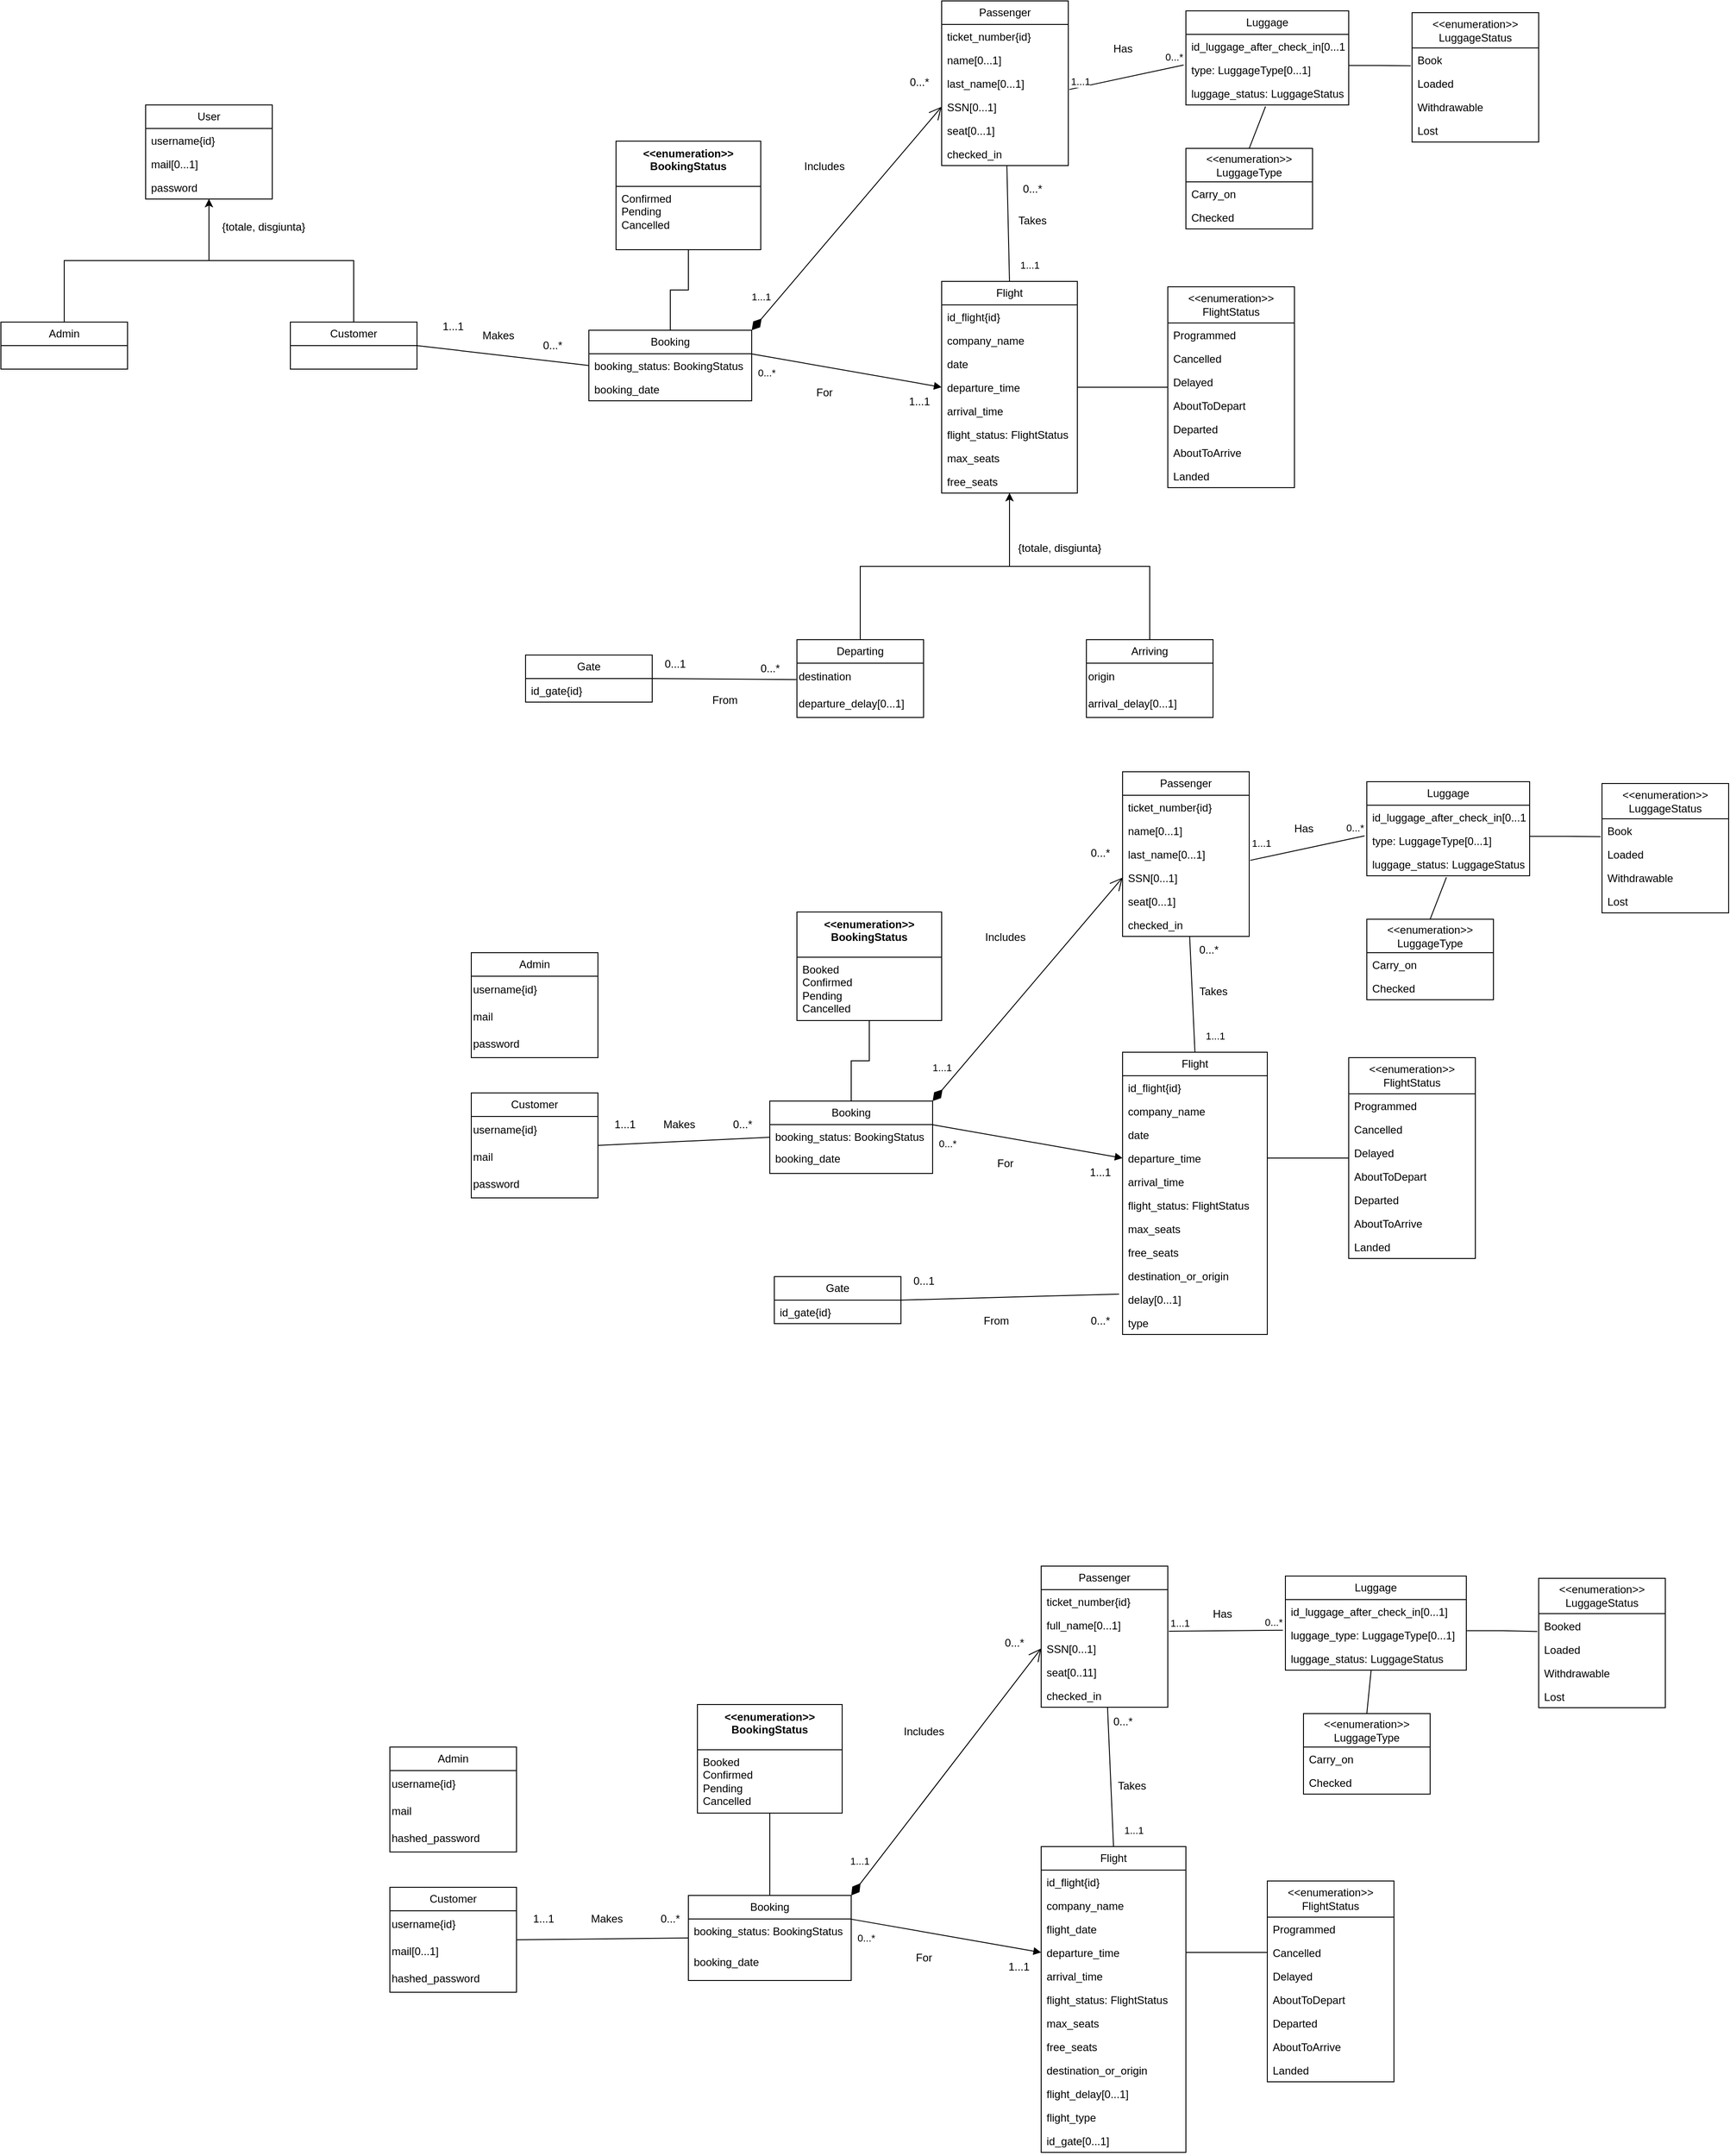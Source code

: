 <mxfile version="27.0.9">
  <diagram name="Pagina-1" id="j0DqfQUahqA1FoXbrVam">
    <mxGraphModel dx="2395" dy="849" grid="1" gridSize="10" guides="1" tooltips="1" connect="1" arrows="1" fold="1" page="1" pageScale="1" pageWidth="1169" pageHeight="827" math="0" shadow="0">
      <root>
        <mxCell id="0" />
        <mxCell id="1" parent="0" />
        <mxCell id="zKXUlakBHKGw7IXt7YeS-2" value="User" style="swimlane;fontStyle=0;childLayout=stackLayout;horizontal=1;startSize=26;fillColor=none;horizontalStack=0;resizeParent=1;resizeParentMax=0;resizeLast=0;collapsible=1;marginBottom=0;whiteSpace=wrap;html=1;" parent="1" vertex="1">
          <mxGeometry x="-890" y="125" width="140" height="104" as="geometry" />
        </mxCell>
        <mxCell id="zKXUlakBHKGw7IXt7YeS-3" value="&lt;div&gt;username{id}&lt;/div&gt;" style="text;strokeColor=none;fillColor=none;align=left;verticalAlign=top;spacingLeft=4;spacingRight=4;overflow=hidden;rotatable=0;points=[[0,0.5],[1,0.5]];portConstraint=eastwest;whiteSpace=wrap;html=1;" parent="zKXUlakBHKGw7IXt7YeS-2" vertex="1">
          <mxGeometry y="26" width="140" height="26" as="geometry" />
        </mxCell>
        <mxCell id="y5apXLOZBL3ZthfMlJ1x-1" value="mail[0...1]" style="text;strokeColor=none;fillColor=none;align=left;verticalAlign=top;spacingLeft=4;spacingRight=4;overflow=hidden;rotatable=0;points=[[0,0.5],[1,0.5]];portConstraint=eastwest;whiteSpace=wrap;html=1;" parent="zKXUlakBHKGw7IXt7YeS-2" vertex="1">
          <mxGeometry y="52" width="140" height="26" as="geometry" />
        </mxCell>
        <mxCell id="zKXUlakBHKGw7IXt7YeS-8" value="password" style="text;strokeColor=none;fillColor=none;align=left;verticalAlign=top;spacingLeft=4;spacingRight=4;overflow=hidden;rotatable=0;points=[[0,0.5],[1,0.5]];portConstraint=eastwest;whiteSpace=wrap;html=1;" parent="zKXUlakBHKGw7IXt7YeS-2" vertex="1">
          <mxGeometry y="78" width="140" height="26" as="geometry" />
        </mxCell>
        <mxCell id="zKXUlakBHKGw7IXt7YeS-14" style="edgeStyle=orthogonalEdgeStyle;rounded=0;orthogonalLoop=1;jettySize=auto;html=1;exitX=0.5;exitY=0;exitDx=0;exitDy=0;entryX=0.5;entryY=1;entryDx=0;entryDy=0;" parent="1" source="zKXUlakBHKGw7IXt7YeS-9" target="zKXUlakBHKGw7IXt7YeS-2" edge="1">
          <mxGeometry relative="1" as="geometry" />
        </mxCell>
        <mxCell id="zKXUlakBHKGw7IXt7YeS-9" value="Admin" style="swimlane;fontStyle=0;childLayout=stackLayout;horizontal=1;startSize=26;fillColor=none;horizontalStack=0;resizeParent=1;resizeParentMax=0;resizeLast=0;collapsible=1;marginBottom=0;whiteSpace=wrap;html=1;" parent="1" vertex="1">
          <mxGeometry x="-1050" y="365" width="140" height="52" as="geometry" />
        </mxCell>
        <mxCell id="zKXUlakBHKGw7IXt7YeS-21" style="edgeStyle=orthogonalEdgeStyle;rounded=0;orthogonalLoop=1;jettySize=auto;html=1;exitX=0.5;exitY=0;exitDx=0;exitDy=0;entryX=0.5;entryY=1;entryDx=0;entryDy=0;" parent="1" source="zKXUlakBHKGw7IXt7YeS-15" target="zKXUlakBHKGw7IXt7YeS-2" edge="1">
          <mxGeometry relative="1" as="geometry" />
        </mxCell>
        <mxCell id="zKXUlakBHKGw7IXt7YeS-31" style="rounded=0;orthogonalLoop=1;jettySize=auto;html=1;exitX=1;exitY=0.5;exitDx=0;exitDy=0;entryX=0;entryY=0.5;entryDx=0;entryDy=0;endArrow=none;startFill=0;" parent="1" source="zKXUlakBHKGw7IXt7YeS-15" target="zKXUlakBHKGw7IXt7YeS-22" edge="1">
          <mxGeometry relative="1" as="geometry" />
        </mxCell>
        <mxCell id="zKXUlakBHKGw7IXt7YeS-15" value="Customer" style="swimlane;fontStyle=0;childLayout=stackLayout;horizontal=1;startSize=26;fillColor=none;horizontalStack=0;resizeParent=1;resizeParentMax=0;resizeLast=0;collapsible=1;marginBottom=0;whiteSpace=wrap;html=1;" parent="1" vertex="1">
          <mxGeometry x="-730" y="365" width="140" height="52" as="geometry" />
        </mxCell>
        <mxCell id="zKXUlakBHKGw7IXt7YeS-30" style="edgeStyle=orthogonalEdgeStyle;rounded=0;orthogonalLoop=1;jettySize=auto;html=1;exitX=0.5;exitY=0;exitDx=0;exitDy=0;entryX=0.5;entryY=1;entryDx=0;entryDy=0;endArrow=none;startFill=0;" parent="1" source="zKXUlakBHKGw7IXt7YeS-22" target="zKXUlakBHKGw7IXt7YeS-26" edge="1">
          <mxGeometry relative="1" as="geometry" />
        </mxCell>
        <mxCell id="zKXUlakBHKGw7IXt7YeS-22" value="Booking" style="swimlane;fontStyle=0;childLayout=stackLayout;horizontal=1;startSize=26;fillColor=none;horizontalStack=0;resizeParent=1;resizeParentMax=0;resizeLast=0;collapsible=1;marginBottom=0;whiteSpace=wrap;html=1;" parent="1" vertex="1">
          <mxGeometry x="-400" y="374" width="180" height="78" as="geometry" />
        </mxCell>
        <mxCell id="zKXUlakBHKGw7IXt7YeS-23" value="booking_status: BookingStatus" style="text;strokeColor=none;fillColor=none;align=left;verticalAlign=top;spacingLeft=4;spacingRight=4;overflow=hidden;rotatable=0;points=[[0,0.5],[1,0.5]];portConstraint=eastwest;whiteSpace=wrap;html=1;" parent="zKXUlakBHKGw7IXt7YeS-22" vertex="1">
          <mxGeometry y="26" width="180" height="26" as="geometry" />
        </mxCell>
        <mxCell id="QVnueTWOnMPN7A6_Dv5s-1" value="booking_date" style="text;strokeColor=none;fillColor=none;align=left;verticalAlign=top;spacingLeft=4;spacingRight=4;overflow=hidden;rotatable=0;points=[[0,0.5],[1,0.5]];portConstraint=eastwest;whiteSpace=wrap;html=1;" parent="zKXUlakBHKGw7IXt7YeS-22" vertex="1">
          <mxGeometry y="52" width="180" height="26" as="geometry" />
        </mxCell>
        <mxCell id="zKXUlakBHKGw7IXt7YeS-26" value="&lt;div&gt;&amp;lt;&amp;lt;enumeration&amp;gt;&amp;gt;&lt;/div&gt;&lt;div&gt;BookingStatus&lt;/div&gt;" style="swimlane;fontStyle=1;align=center;verticalAlign=top;childLayout=stackLayout;horizontal=1;startSize=50;horizontalStack=0;resizeParent=1;resizeParentMax=0;resizeLast=0;collapsible=1;marginBottom=0;whiteSpace=wrap;html=1;" parent="1" vertex="1">
          <mxGeometry x="-370" y="165" width="160" height="120" as="geometry" />
        </mxCell>
        <mxCell id="zKXUlakBHKGw7IXt7YeS-27" value="&lt;div&gt;&lt;span style=&quot;background-color: transparent; color: light-dark(rgb(0, 0, 0), rgb(255, 255, 255));&quot;&gt;Confirmed&lt;/span&gt;&lt;/div&gt;&lt;div&gt;Pending&lt;/div&gt;&lt;div&gt;Cancelled&lt;/div&gt;" style="text;strokeColor=none;fillColor=none;align=left;verticalAlign=top;spacingLeft=4;spacingRight=4;overflow=hidden;rotatable=0;points=[[0,0.5],[1,0.5]];portConstraint=eastwest;whiteSpace=wrap;html=1;" parent="zKXUlakBHKGw7IXt7YeS-26" vertex="1">
          <mxGeometry y="50" width="160" height="70" as="geometry" />
        </mxCell>
        <mxCell id="zKXUlakBHKGw7IXt7YeS-32" value="1...1" style="text;strokeColor=none;align=center;fillColor=none;html=1;verticalAlign=middle;whiteSpace=wrap;rounded=0;" parent="1" vertex="1">
          <mxGeometry x="-580" y="355" width="60" height="30" as="geometry" />
        </mxCell>
        <mxCell id="zKXUlakBHKGw7IXt7YeS-33" value="0...*" style="text;strokeColor=none;align=center;fillColor=none;html=1;verticalAlign=middle;whiteSpace=wrap;rounded=0;" parent="1" vertex="1">
          <mxGeometry x="-470" y="376" width="60" height="30" as="geometry" />
        </mxCell>
        <mxCell id="zKXUlakBHKGw7IXt7YeS-35" value="Makes" style="text;strokeColor=none;align=center;fillColor=none;html=1;verticalAlign=middle;whiteSpace=wrap;rounded=0;" parent="1" vertex="1">
          <mxGeometry x="-530" y="365" width="60" height="30" as="geometry" />
        </mxCell>
        <mxCell id="zKXUlakBHKGw7IXt7YeS-37" value="Passenger" style="swimlane;fontStyle=0;childLayout=stackLayout;horizontal=1;startSize=26;fillColor=none;horizontalStack=0;resizeParent=1;resizeParentMax=0;resizeLast=0;collapsible=1;marginBottom=0;whiteSpace=wrap;html=1;" parent="1" vertex="1">
          <mxGeometry x="-10" y="10" width="140" height="182" as="geometry" />
        </mxCell>
        <mxCell id="zKXUlakBHKGw7IXt7YeS-42" value="ticket_number{id}" style="text;strokeColor=none;fillColor=none;align=left;verticalAlign=top;spacingLeft=4;spacingRight=4;overflow=hidden;rotatable=0;points=[[0,0.5],[1,0.5]];portConstraint=eastwest;whiteSpace=wrap;html=1;" parent="zKXUlakBHKGw7IXt7YeS-37" vertex="1">
          <mxGeometry y="26" width="140" height="26" as="geometry" />
        </mxCell>
        <mxCell id="zKXUlakBHKGw7IXt7YeS-38" value="name[0...1]" style="text;strokeColor=none;fillColor=none;align=left;verticalAlign=top;spacingLeft=4;spacingRight=4;overflow=hidden;rotatable=0;points=[[0,0.5],[1,0.5]];portConstraint=eastwest;whiteSpace=wrap;html=1;" parent="zKXUlakBHKGw7IXt7YeS-37" vertex="1">
          <mxGeometry y="52" width="140" height="26" as="geometry" />
        </mxCell>
        <mxCell id="zKXUlakBHKGw7IXt7YeS-40" value="last_name[0...1]" style="text;strokeColor=none;fillColor=none;align=left;verticalAlign=top;spacingLeft=4;spacingRight=4;overflow=hidden;rotatable=0;points=[[0,0.5],[1,0.5]];portConstraint=eastwest;whiteSpace=wrap;html=1;" parent="zKXUlakBHKGw7IXt7YeS-37" vertex="1">
          <mxGeometry y="78" width="140" height="26" as="geometry" />
        </mxCell>
        <mxCell id="zKXUlakBHKGw7IXt7YeS-43" value="SSN[0...1]" style="text;strokeColor=none;fillColor=none;align=left;verticalAlign=top;spacingLeft=4;spacingRight=4;overflow=hidden;rotatable=0;points=[[0,0.5],[1,0.5]];portConstraint=eastwest;whiteSpace=wrap;html=1;" parent="zKXUlakBHKGw7IXt7YeS-37" vertex="1">
          <mxGeometry y="104" width="140" height="26" as="geometry" />
        </mxCell>
        <mxCell id="zKXUlakBHKGw7IXt7YeS-41" value="seat[0...1]" style="text;strokeColor=none;fillColor=none;align=left;verticalAlign=top;spacingLeft=4;spacingRight=4;overflow=hidden;rotatable=0;points=[[0,0.5],[1,0.5]];portConstraint=eastwest;whiteSpace=wrap;html=1;" parent="zKXUlakBHKGw7IXt7YeS-37" vertex="1">
          <mxGeometry y="130" width="140" height="26" as="geometry" />
        </mxCell>
        <mxCell id="dAcNSVarKXN09XArgPAQ-2" value="checked_in" style="text;strokeColor=none;fillColor=none;align=left;verticalAlign=top;spacingLeft=4;spacingRight=4;overflow=hidden;rotatable=0;points=[[0,0.5],[1,0.5]];portConstraint=eastwest;whiteSpace=wrap;html=1;" parent="zKXUlakBHKGw7IXt7YeS-37" vertex="1">
          <mxGeometry y="156" width="140" height="26" as="geometry" />
        </mxCell>
        <mxCell id="zKXUlakBHKGw7IXt7YeS-44" value="1...1" style="endArrow=open;html=1;endSize=12;startArrow=diamondThin;startSize=14;startFill=1;align=left;verticalAlign=bottom;rounded=0;entryX=0;entryY=0.5;entryDx=0;entryDy=0;exitX=1;exitY=0;exitDx=0;exitDy=0;" parent="1" source="zKXUlakBHKGw7IXt7YeS-22" target="zKXUlakBHKGw7IXt7YeS-43" edge="1">
          <mxGeometry x="-0.876" y="20" relative="1" as="geometry">
            <mxPoint x="-310" y="155" as="sourcePoint" />
            <mxPoint x="-150" y="155" as="targetPoint" />
            <mxPoint as="offset" />
          </mxGeometry>
        </mxCell>
        <mxCell id="zKXUlakBHKGw7IXt7YeS-45" value="0...*" style="text;html=1;align=center;verticalAlign=middle;resizable=0;points=[];autosize=1;strokeColor=none;fillColor=none;" parent="1" vertex="1">
          <mxGeometry x="-55" y="85" width="40" height="30" as="geometry" />
        </mxCell>
        <mxCell id="zKXUlakBHKGw7IXt7YeS-46" value="Flight" style="swimlane;fontStyle=0;childLayout=stackLayout;horizontal=1;startSize=26;fillColor=none;horizontalStack=0;resizeParent=1;resizeParentMax=0;resizeLast=0;collapsible=1;marginBottom=0;whiteSpace=wrap;html=1;" parent="1" vertex="1">
          <mxGeometry x="-10" y="320" width="150" height="234" as="geometry" />
        </mxCell>
        <mxCell id="zKXUlakBHKGw7IXt7YeS-47" value="&lt;div&gt;id_flight&lt;span style=&quot;background-color: transparent; color: light-dark(rgb(0, 0, 0), rgb(255, 255, 255));&quot;&gt;{id}&lt;/span&gt;&lt;/div&gt;" style="text;strokeColor=none;fillColor=none;align=left;verticalAlign=top;spacingLeft=4;spacingRight=4;overflow=hidden;rotatable=0;points=[[0,0.5],[1,0.5]];portConstraint=eastwest;whiteSpace=wrap;html=1;" parent="zKXUlakBHKGw7IXt7YeS-46" vertex="1">
          <mxGeometry y="26" width="150" height="26" as="geometry" />
        </mxCell>
        <mxCell id="zKXUlakBHKGw7IXt7YeS-48" value="company_name" style="text;strokeColor=none;fillColor=none;align=left;verticalAlign=top;spacingLeft=4;spacingRight=4;overflow=hidden;rotatable=0;points=[[0,0.5],[1,0.5]];portConstraint=eastwest;whiteSpace=wrap;html=1;" parent="zKXUlakBHKGw7IXt7YeS-46" vertex="1">
          <mxGeometry y="52" width="150" height="26" as="geometry" />
        </mxCell>
        <mxCell id="zKXUlakBHKGw7IXt7YeS-49" value="date" style="text;strokeColor=none;fillColor=none;align=left;verticalAlign=top;spacingLeft=4;spacingRight=4;overflow=hidden;rotatable=0;points=[[0,0.5],[1,0.5]];portConstraint=eastwest;whiteSpace=wrap;html=1;" parent="zKXUlakBHKGw7IXt7YeS-46" vertex="1">
          <mxGeometry y="78" width="150" height="26" as="geometry" />
        </mxCell>
        <mxCell id="zKXUlakBHKGw7IXt7YeS-54" value="departure_time" style="text;strokeColor=none;fillColor=none;align=left;verticalAlign=top;spacingLeft=4;spacingRight=4;overflow=hidden;rotatable=0;points=[[0,0.5],[1,0.5]];portConstraint=eastwest;whiteSpace=wrap;html=1;" parent="zKXUlakBHKGw7IXt7YeS-46" vertex="1">
          <mxGeometry y="104" width="150" height="26" as="geometry" />
        </mxCell>
        <mxCell id="zKXUlakBHKGw7IXt7YeS-53" value="arrival_time" style="text;strokeColor=none;fillColor=none;align=left;verticalAlign=top;spacingLeft=4;spacingRight=4;overflow=hidden;rotatable=0;points=[[0,0.5],[1,0.5]];portConstraint=eastwest;whiteSpace=wrap;html=1;" parent="zKXUlakBHKGw7IXt7YeS-46" vertex="1">
          <mxGeometry y="130" width="150" height="26" as="geometry" />
        </mxCell>
        <mxCell id="zKXUlakBHKGw7IXt7YeS-52" value="flight_status: FlightStatus" style="text;strokeColor=none;fillColor=none;align=left;verticalAlign=top;spacingLeft=4;spacingRight=4;overflow=hidden;rotatable=0;points=[[0,0.5],[1,0.5]];portConstraint=eastwest;whiteSpace=wrap;html=1;" parent="zKXUlakBHKGw7IXt7YeS-46" vertex="1">
          <mxGeometry y="156" width="150" height="26" as="geometry" />
        </mxCell>
        <mxCell id="zKXUlakBHKGw7IXt7YeS-51" value="max_seats" style="text;strokeColor=none;fillColor=none;align=left;verticalAlign=top;spacingLeft=4;spacingRight=4;overflow=hidden;rotatable=0;points=[[0,0.5],[1,0.5]];portConstraint=eastwest;whiteSpace=wrap;html=1;" parent="zKXUlakBHKGw7IXt7YeS-46" vertex="1">
          <mxGeometry y="182" width="150" height="26" as="geometry" />
        </mxCell>
        <mxCell id="zKXUlakBHKGw7IXt7YeS-50" value="free_seats" style="text;strokeColor=none;fillColor=none;align=left;verticalAlign=top;spacingLeft=4;spacingRight=4;overflow=hidden;rotatable=0;points=[[0,0.5],[1,0.5]];portConstraint=eastwest;whiteSpace=wrap;html=1;" parent="zKXUlakBHKGw7IXt7YeS-46" vertex="1">
          <mxGeometry y="208" width="150" height="26" as="geometry" />
        </mxCell>
        <mxCell id="zKXUlakBHKGw7IXt7YeS-59" style="edgeStyle=orthogonalEdgeStyle;rounded=0;orthogonalLoop=1;jettySize=auto;html=1;exitX=1;exitY=0.5;exitDx=0;exitDy=0;endArrow=none;startFill=0;" parent="1" source="zKXUlakBHKGw7IXt7YeS-54" target="xyFh1tPfpbjRaV9S5I7g-10" edge="1">
          <mxGeometry relative="1" as="geometry">
            <mxPoint x="240" y="439" as="targetPoint" />
          </mxGeometry>
        </mxCell>
        <mxCell id="zKXUlakBHKGw7IXt7YeS-62" style="edgeStyle=orthogonalEdgeStyle;rounded=0;orthogonalLoop=1;jettySize=auto;html=1;exitX=0.5;exitY=0;exitDx=0;exitDy=0;entryX=0.5;entryY=1;entryDx=0;entryDy=0;" parent="1" source="zKXUlakBHKGw7IXt7YeS-63" target="zKXUlakBHKGw7IXt7YeS-46" edge="1">
          <mxGeometry relative="1" as="geometry">
            <mxPoint x="60" y="570" as="targetPoint" />
          </mxGeometry>
        </mxCell>
        <mxCell id="zKXUlakBHKGw7IXt7YeS-63" value="Departing" style="swimlane;fontStyle=0;childLayout=stackLayout;horizontal=1;startSize=26;fillColor=none;horizontalStack=0;resizeParent=1;resizeParentMax=0;resizeLast=0;collapsible=1;marginBottom=0;whiteSpace=wrap;html=1;" parent="1" vertex="1">
          <mxGeometry x="-170" y="716" width="140" height="86" as="geometry" />
        </mxCell>
        <mxCell id="zKXUlakBHKGw7IXt7YeS-68" value="&lt;div align=&quot;left&quot;&gt;destination&lt;/div&gt;" style="text;html=1;align=left;verticalAlign=middle;resizable=0;points=[];autosize=1;strokeColor=none;fillColor=none;" parent="zKXUlakBHKGw7IXt7YeS-63" vertex="1">
          <mxGeometry y="26" width="140" height="30" as="geometry" />
        </mxCell>
        <mxCell id="zKXUlakBHKGw7IXt7YeS-69" value="&lt;div&gt;departure_delay&lt;span style=&quot;text-wrap-mode: wrap; background-color: transparent; color: light-dark(rgb(0, 0, 0), rgb(255, 255, 255));&quot;&gt;[0...1]&lt;/span&gt;&lt;/div&gt;" style="text;html=1;align=left;verticalAlign=middle;resizable=0;points=[];autosize=1;strokeColor=none;fillColor=none;" parent="zKXUlakBHKGw7IXt7YeS-63" vertex="1">
          <mxGeometry y="56" width="140" height="30" as="geometry" />
        </mxCell>
        <mxCell id="zKXUlakBHKGw7IXt7YeS-64" style="edgeStyle=orthogonalEdgeStyle;rounded=0;orthogonalLoop=1;jettySize=auto;html=1;exitX=0.5;exitY=0;exitDx=0;exitDy=0;entryX=0.5;entryY=1;entryDx=0;entryDy=0;" parent="1" source="zKXUlakBHKGw7IXt7YeS-65" target="zKXUlakBHKGw7IXt7YeS-46" edge="1">
          <mxGeometry relative="1" as="geometry">
            <mxPoint x="70" y="570" as="targetPoint" />
          </mxGeometry>
        </mxCell>
        <mxCell id="zKXUlakBHKGw7IXt7YeS-65" value="Arriving" style="swimlane;fontStyle=0;childLayout=stackLayout;horizontal=1;startSize=26;fillColor=none;horizontalStack=0;resizeParent=1;resizeParentMax=0;resizeLast=0;collapsible=1;marginBottom=0;whiteSpace=wrap;html=1;" parent="1" vertex="1">
          <mxGeometry x="150" y="716" width="140" height="86" as="geometry" />
        </mxCell>
        <mxCell id="zKXUlakBHKGw7IXt7YeS-72" value="origin" style="text;html=1;align=left;verticalAlign=middle;resizable=0;points=[];autosize=1;strokeColor=none;fillColor=none;" parent="zKXUlakBHKGw7IXt7YeS-65" vertex="1">
          <mxGeometry y="26" width="140" height="30" as="geometry" />
        </mxCell>
        <mxCell id="zKXUlakBHKGw7IXt7YeS-73" value="arrival_delay&lt;span style=&quot;text-wrap-mode: wrap;&quot;&gt;[0...1]&lt;/span&gt;" style="text;html=1;align=left;verticalAlign=middle;resizable=0;points=[];autosize=1;strokeColor=none;fillColor=none;" parent="zKXUlakBHKGw7IXt7YeS-65" vertex="1">
          <mxGeometry y="56" width="140" height="30" as="geometry" />
        </mxCell>
        <mxCell id="zKXUlakBHKGw7IXt7YeS-66" value="{totale, disgiunta}" style="text;html=1;align=center;verticalAlign=middle;resizable=0;points=[];autosize=1;strokeColor=none;fillColor=none;" parent="1" vertex="1">
          <mxGeometry x="-820" y="245" width="120" height="30" as="geometry" />
        </mxCell>
        <mxCell id="zKXUlakBHKGw7IXt7YeS-67" value="{totale, disgiunta}" style="text;html=1;align=center;verticalAlign=middle;resizable=0;points=[];autosize=1;strokeColor=none;fillColor=none;" parent="1" vertex="1">
          <mxGeometry x="60" y="600" width="120" height="30" as="geometry" />
        </mxCell>
        <mxCell id="zKXUlakBHKGw7IXt7YeS-74" value="Gate" style="swimlane;fontStyle=0;childLayout=stackLayout;horizontal=1;startSize=26;fillColor=none;horizontalStack=0;resizeParent=1;resizeParentMax=0;resizeLast=0;collapsible=1;marginBottom=0;whiteSpace=wrap;html=1;" parent="1" vertex="1">
          <mxGeometry x="-470" y="733" width="140" height="52" as="geometry" />
        </mxCell>
        <mxCell id="zKXUlakBHKGw7IXt7YeS-75" value="id_gate{id}" style="text;strokeColor=none;fillColor=none;align=left;verticalAlign=top;spacingLeft=4;spacingRight=4;overflow=hidden;rotatable=0;points=[[0,0.5],[1,0.5]];portConstraint=eastwest;whiteSpace=wrap;html=1;" parent="zKXUlakBHKGw7IXt7YeS-74" vertex="1">
          <mxGeometry y="26" width="140" height="26" as="geometry" />
        </mxCell>
        <mxCell id="zKXUlakBHKGw7IXt7YeS-78" value="" style="html=1;verticalAlign=bottom;endArrow=none;curved=0;rounded=0;exitX=1;exitY=0.5;exitDx=0;exitDy=0;entryX=-0.005;entryY=0.603;entryDx=0;entryDy=0;entryPerimeter=0;startFill=0;" parent="1" source="zKXUlakBHKGw7IXt7YeS-74" target="zKXUlakBHKGw7IXt7YeS-68" edge="1">
          <mxGeometry width="80" relative="1" as="geometry">
            <mxPoint x="-310" y="758.57" as="sourcePoint" />
            <mxPoint x="-230" y="758.57" as="targetPoint" />
          </mxGeometry>
        </mxCell>
        <mxCell id="zKXUlakBHKGw7IXt7YeS-79" value="0...1" style="text;html=1;align=center;verticalAlign=middle;resizable=0;points=[];autosize=1;strokeColor=none;fillColor=none;" parent="1" vertex="1">
          <mxGeometry x="-330" y="728" width="50" height="30" as="geometry" />
        </mxCell>
        <mxCell id="zKXUlakBHKGw7IXt7YeS-80" value="0...*" style="text;html=1;align=center;verticalAlign=middle;resizable=0;points=[];autosize=1;strokeColor=none;fillColor=none;" parent="1" vertex="1">
          <mxGeometry x="-220" y="733" width="40" height="30" as="geometry" />
        </mxCell>
        <mxCell id="zKXUlakBHKGw7IXt7YeS-81" value="" style="endArrow=none;endFill=1;html=1;align=left;verticalAlign=top;rounded=0;exitX=0.5;exitY=0;exitDx=0;exitDy=0;startFill=0;" parent="1" source="zKXUlakBHKGw7IXt7YeS-46" target="zKXUlakBHKGw7IXt7YeS-37" edge="1">
          <mxGeometry x="-0.47" y="-50" relative="1" as="geometry">
            <mxPoint x="-150" y="245" as="sourcePoint" />
            <mxPoint x="10" y="245" as="targetPoint" />
            <mxPoint as="offset" />
          </mxGeometry>
        </mxCell>
        <mxCell id="zKXUlakBHKGw7IXt7YeS-82" value="1...1" style="edgeLabel;resizable=0;html=1;align=left;verticalAlign=bottom;" parent="zKXUlakBHKGw7IXt7YeS-81" connectable="0" vertex="1">
          <mxGeometry x="-1" relative="1" as="geometry">
            <mxPoint x="10" y="-10" as="offset" />
          </mxGeometry>
        </mxCell>
        <mxCell id="zKXUlakBHKGw7IXt7YeS-85" value="0...*" style="text;html=1;align=center;verticalAlign=middle;resizable=0;points=[];autosize=1;strokeColor=none;fillColor=none;" parent="1" vertex="1">
          <mxGeometry x="70" y="202.5" width="40" height="30" as="geometry" />
        </mxCell>
        <mxCell id="zKXUlakBHKGw7IXt7YeS-86" value="" style="endArrow=block;endFill=1;html=1;align=left;verticalAlign=top;rounded=0;exitX=1.002;exitY=0.009;exitDx=0;exitDy=0;exitPerimeter=0;entryX=0;entryY=0.5;entryDx=0;entryDy=0;" parent="1" source="zKXUlakBHKGw7IXt7YeS-23" target="zKXUlakBHKGw7IXt7YeS-54" edge="1">
          <mxGeometry x="-1" relative="1" as="geometry">
            <mxPoint x="-190" y="360" as="sourcePoint" />
            <mxPoint x="-30" y="360" as="targetPoint" />
          </mxGeometry>
        </mxCell>
        <mxCell id="zKXUlakBHKGw7IXt7YeS-87" value="0...*" style="edgeLabel;resizable=0;html=1;align=left;verticalAlign=bottom;" parent="zKXUlakBHKGw7IXt7YeS-86" connectable="0" vertex="1">
          <mxGeometry x="-1" relative="1" as="geometry">
            <mxPoint x="5" y="29" as="offset" />
          </mxGeometry>
        </mxCell>
        <mxCell id="zKXUlakBHKGw7IXt7YeS-88" value="1...1" style="text;html=1;align=center;verticalAlign=middle;resizable=0;points=[];autosize=1;strokeColor=none;fillColor=none;" parent="1" vertex="1">
          <mxGeometry x="-60" y="438" width="50" height="30" as="geometry" />
        </mxCell>
        <mxCell id="zKXUlakBHKGw7IXt7YeS-89" value="Luggage" style="swimlane;fontStyle=0;childLayout=stackLayout;horizontal=1;startSize=26;fillColor=none;horizontalStack=0;resizeParent=1;resizeParentMax=0;resizeLast=0;collapsible=1;marginBottom=0;whiteSpace=wrap;html=1;" parent="1" vertex="1">
          <mxGeometry x="260" y="21" width="180" height="104" as="geometry" />
        </mxCell>
        <mxCell id="zKXUlakBHKGw7IXt7YeS-90" value="id_luggage_after_check_in[0...1]" style="text;strokeColor=none;fillColor=none;align=left;verticalAlign=top;spacingLeft=4;spacingRight=4;overflow=hidden;rotatable=0;points=[[0,0.5],[1,0.5]];portConstraint=eastwest;whiteSpace=wrap;html=1;" parent="zKXUlakBHKGw7IXt7YeS-89" vertex="1">
          <mxGeometry y="26" width="180" height="26" as="geometry" />
        </mxCell>
        <mxCell id="zKXUlakBHKGw7IXt7YeS-91" value="type: LuggageType[0...1]" style="text;strokeColor=none;fillColor=none;align=left;verticalAlign=top;spacingLeft=4;spacingRight=4;overflow=hidden;rotatable=0;points=[[0,0.5],[1,0.5]];portConstraint=eastwest;whiteSpace=wrap;html=1;" parent="zKXUlakBHKGw7IXt7YeS-89" vertex="1">
          <mxGeometry y="52" width="180" height="26" as="geometry" />
        </mxCell>
        <mxCell id="zKXUlakBHKGw7IXt7YeS-92" value="luggage_status: LuggageStatus" style="text;strokeColor=none;fillColor=none;align=left;verticalAlign=top;spacingLeft=4;spacingRight=4;overflow=hidden;rotatable=0;points=[[0,0.5],[1,0.5]];portConstraint=eastwest;whiteSpace=wrap;html=1;" parent="zKXUlakBHKGw7IXt7YeS-89" vertex="1">
          <mxGeometry y="78" width="180" height="26" as="geometry" />
        </mxCell>
        <mxCell id="zKXUlakBHKGw7IXt7YeS-93" value="" style="endArrow=none;html=1;rounded=0;entryX=-0.014;entryY=0.303;entryDx=0;entryDy=0;entryPerimeter=0;exitX=1.008;exitY=0.767;exitDx=0;exitDy=0;exitPerimeter=0;" parent="1" source="zKXUlakBHKGw7IXt7YeS-40" target="zKXUlakBHKGw7IXt7YeS-91" edge="1">
          <mxGeometry relative="1" as="geometry">
            <mxPoint x="130" y="166" as="sourcePoint" />
            <mxPoint x="290" y="166" as="targetPoint" />
          </mxGeometry>
        </mxCell>
        <mxCell id="zKXUlakBHKGw7IXt7YeS-94" value="1...1" style="edgeLabel;resizable=0;html=1;align=left;verticalAlign=bottom;" parent="zKXUlakBHKGw7IXt7YeS-93" connectable="0" vertex="1">
          <mxGeometry x="-1" relative="1" as="geometry" />
        </mxCell>
        <mxCell id="zKXUlakBHKGw7IXt7YeS-95" value="0...*" style="edgeLabel;resizable=0;html=1;align=right;verticalAlign=bottom;" parent="zKXUlakBHKGw7IXt7YeS-93" connectable="0" vertex="1">
          <mxGeometry x="1" relative="1" as="geometry" />
        </mxCell>
        <mxCell id="zKXUlakBHKGw7IXt7YeS-98" value="For" style="text;html=1;align=center;verticalAlign=middle;resizable=0;points=[];autosize=1;strokeColor=none;fillColor=none;" parent="1" vertex="1">
          <mxGeometry x="-160" y="428" width="40" height="30" as="geometry" />
        </mxCell>
        <mxCell id="zKXUlakBHKGw7IXt7YeS-99" value="From" style="text;html=1;align=center;verticalAlign=middle;resizable=0;points=[];autosize=1;strokeColor=none;fillColor=none;" parent="1" vertex="1">
          <mxGeometry x="-275" y="768" width="50" height="30" as="geometry" />
        </mxCell>
        <mxCell id="zKXUlakBHKGw7IXt7YeS-100" value="Takes" style="text;html=1;align=center;verticalAlign=middle;resizable=0;points=[];autosize=1;strokeColor=none;fillColor=none;" parent="1" vertex="1">
          <mxGeometry x="65" y="238" width="50" height="30" as="geometry" />
        </mxCell>
        <mxCell id="zKXUlakBHKGw7IXt7YeS-101" value="Has" style="text;html=1;align=center;verticalAlign=middle;resizable=0;points=[];autosize=1;strokeColor=none;fillColor=none;" parent="1" vertex="1">
          <mxGeometry x="170" y="48" width="40" height="30" as="geometry" />
        </mxCell>
        <mxCell id="zKXUlakBHKGw7IXt7YeS-102" value="Includes" style="text;html=1;align=center;verticalAlign=middle;resizable=0;points=[];autosize=1;strokeColor=none;fillColor=none;" parent="1" vertex="1">
          <mxGeometry x="-175" y="178" width="70" height="30" as="geometry" />
        </mxCell>
        <mxCell id="zKXUlakBHKGw7IXt7YeS-103" value="&amp;lt;&amp;lt;enumeration&amp;gt;&amp;gt;&lt;br&gt;LuggageStatus" style="swimlane;fontStyle=0;childLayout=stackLayout;horizontal=1;startSize=39;fillColor=none;horizontalStack=0;resizeParent=1;resizeParentMax=0;resizeLast=0;collapsible=1;marginBottom=0;whiteSpace=wrap;html=1;" parent="1" vertex="1">
          <mxGeometry x="510" y="23" width="140" height="143" as="geometry" />
        </mxCell>
        <mxCell id="zKXUlakBHKGw7IXt7YeS-104" value="Book" style="text;strokeColor=none;fillColor=none;align=left;verticalAlign=top;spacingLeft=4;spacingRight=4;overflow=hidden;rotatable=0;points=[[0,0.5],[1,0.5]];portConstraint=eastwest;whiteSpace=wrap;html=1;" parent="zKXUlakBHKGw7IXt7YeS-103" vertex="1">
          <mxGeometry y="39" width="140" height="26" as="geometry" />
        </mxCell>
        <mxCell id="zKXUlakBHKGw7IXt7YeS-105" value="Loaded" style="text;strokeColor=none;fillColor=none;align=left;verticalAlign=top;spacingLeft=4;spacingRight=4;overflow=hidden;rotatable=0;points=[[0,0.5],[1,0.5]];portConstraint=eastwest;whiteSpace=wrap;html=1;" parent="zKXUlakBHKGw7IXt7YeS-103" vertex="1">
          <mxGeometry y="65" width="140" height="26" as="geometry" />
        </mxCell>
        <mxCell id="zKXUlakBHKGw7IXt7YeS-106" value="Withdrawable" style="text;strokeColor=none;fillColor=none;align=left;verticalAlign=top;spacingLeft=4;spacingRight=4;overflow=hidden;rotatable=0;points=[[0,0.5],[1,0.5]];portConstraint=eastwest;whiteSpace=wrap;html=1;" parent="zKXUlakBHKGw7IXt7YeS-103" vertex="1">
          <mxGeometry y="91" width="140" height="26" as="geometry" />
        </mxCell>
        <mxCell id="zKXUlakBHKGw7IXt7YeS-111" value="Lost" style="text;strokeColor=none;fillColor=none;align=left;verticalAlign=top;spacingLeft=4;spacingRight=4;overflow=hidden;rotatable=0;points=[[0,0.5],[1,0.5]];portConstraint=eastwest;whiteSpace=wrap;html=1;" parent="zKXUlakBHKGw7IXt7YeS-103" vertex="1">
          <mxGeometry y="117" width="140" height="26" as="geometry" />
        </mxCell>
        <mxCell id="zKXUlakBHKGw7IXt7YeS-107" value="&lt;div&gt;&amp;lt;&amp;lt;enumeration&amp;gt;&amp;gt;&lt;/div&gt;&lt;div&gt;LuggageType&lt;/div&gt;" style="swimlane;fontStyle=0;childLayout=stackLayout;horizontal=1;startSize=37;fillColor=none;horizontalStack=0;resizeParent=1;resizeParentMax=0;resizeLast=0;collapsible=1;marginBottom=0;whiteSpace=wrap;html=1;" parent="1" vertex="1">
          <mxGeometry x="260" y="173" width="140" height="89" as="geometry" />
        </mxCell>
        <mxCell id="zKXUlakBHKGw7IXt7YeS-108" value="Carry_on" style="text;strokeColor=none;fillColor=none;align=left;verticalAlign=top;spacingLeft=4;spacingRight=4;overflow=hidden;rotatable=0;points=[[0,0.5],[1,0.5]];portConstraint=eastwest;whiteSpace=wrap;html=1;" parent="zKXUlakBHKGw7IXt7YeS-107" vertex="1">
          <mxGeometry y="37" width="140" height="26" as="geometry" />
        </mxCell>
        <mxCell id="zKXUlakBHKGw7IXt7YeS-109" value="Checked" style="text;strokeColor=none;fillColor=none;align=left;verticalAlign=top;spacingLeft=4;spacingRight=4;overflow=hidden;rotatable=0;points=[[0,0.5],[1,0.5]];portConstraint=eastwest;whiteSpace=wrap;html=1;" parent="zKXUlakBHKGw7IXt7YeS-107" vertex="1">
          <mxGeometry y="63" width="140" height="26" as="geometry" />
        </mxCell>
        <mxCell id="zKXUlakBHKGw7IXt7YeS-112" value="" style="endArrow=none;html=1;edgeStyle=orthogonalEdgeStyle;rounded=0;entryX=-0.01;entryY=0.762;entryDx=0;entryDy=0;entryPerimeter=0;exitX=1.003;exitY=0.323;exitDx=0;exitDy=0;exitPerimeter=0;" parent="1" source="zKXUlakBHKGw7IXt7YeS-91" target="zKXUlakBHKGw7IXt7YeS-104" edge="1">
          <mxGeometry relative="1" as="geometry">
            <mxPoint x="270" y="110" as="sourcePoint" />
            <mxPoint x="430" y="110" as="targetPoint" />
          </mxGeometry>
        </mxCell>
        <mxCell id="zKXUlakBHKGw7IXt7YeS-115" value="" style="endArrow=none;html=1;rounded=0;exitX=0.5;exitY=0;exitDx=0;exitDy=0;entryX=0.489;entryY=1.067;entryDx=0;entryDy=0;entryPerimeter=0;" parent="1" source="zKXUlakBHKGw7IXt7YeS-107" target="zKXUlakBHKGw7IXt7YeS-92" edge="1">
          <mxGeometry relative="1" as="geometry">
            <mxPoint x="270" y="140" as="sourcePoint" />
            <mxPoint x="430" y="140" as="targetPoint" />
          </mxGeometry>
        </mxCell>
        <mxCell id="zKXUlakBHKGw7IXt7YeS-126" value="Admin" style="swimlane;fontStyle=0;childLayout=stackLayout;horizontal=1;startSize=26;fillColor=none;horizontalStack=0;resizeParent=1;resizeParentMax=0;resizeLast=0;collapsible=1;marginBottom=0;whiteSpace=wrap;html=1;align=center;" parent="1" vertex="1">
          <mxGeometry x="-530" y="1062" width="140" height="116" as="geometry" />
        </mxCell>
        <mxCell id="zKXUlakBHKGw7IXt7YeS-206" value="&lt;div&gt;username&lt;span style=&quot;text-wrap-mode: wrap; background-color: transparent; color: light-dark(rgb(0, 0, 0), rgb(255, 255, 255));&quot;&gt;{id}&lt;/span&gt;&lt;/div&gt;" style="text;html=1;align=left;verticalAlign=middle;resizable=0;points=[];autosize=1;strokeColor=none;fillColor=none;" parent="zKXUlakBHKGw7IXt7YeS-126" vertex="1">
          <mxGeometry y="26" width="140" height="30" as="geometry" />
        </mxCell>
        <mxCell id="y5apXLOZBL3ZthfMlJ1x-2" value="mail" style="text;html=1;align=left;verticalAlign=middle;resizable=0;points=[];autosize=1;strokeColor=none;fillColor=none;" parent="zKXUlakBHKGw7IXt7YeS-126" vertex="1">
          <mxGeometry y="56" width="140" height="30" as="geometry" />
        </mxCell>
        <mxCell id="zKXUlakBHKGw7IXt7YeS-207" value="password" style="text;html=1;align=left;verticalAlign=middle;resizable=0;points=[];autosize=1;strokeColor=none;fillColor=none;" parent="zKXUlakBHKGw7IXt7YeS-126" vertex="1">
          <mxGeometry y="86" width="140" height="30" as="geometry" />
        </mxCell>
        <mxCell id="zKXUlakBHKGw7IXt7YeS-128" style="rounded=0;orthogonalLoop=1;jettySize=auto;html=1;exitX=1;exitY=0.5;exitDx=0;exitDy=0;entryX=0;entryY=0.5;entryDx=0;entryDy=0;endArrow=none;startFill=0;" parent="1" source="zKXUlakBHKGw7IXt7YeS-129" target="zKXUlakBHKGw7IXt7YeS-131" edge="1">
          <mxGeometry relative="1" as="geometry" />
        </mxCell>
        <mxCell id="zKXUlakBHKGw7IXt7YeS-129" value="Customer" style="swimlane;fontStyle=0;childLayout=stackLayout;horizontal=1;startSize=26;fillColor=none;horizontalStack=0;resizeParent=1;resizeParentMax=0;resizeLast=0;collapsible=1;marginBottom=0;whiteSpace=wrap;html=1;" parent="1" vertex="1">
          <mxGeometry x="-530" y="1217" width="140" height="116" as="geometry" />
        </mxCell>
        <mxCell id="zKXUlakBHKGw7IXt7YeS-208" value="username&lt;span style=&quot;text-wrap-mode: wrap;&quot;&gt;{id}&lt;/span&gt;" style="text;html=1;align=left;verticalAlign=middle;resizable=0;points=[];autosize=1;strokeColor=none;fillColor=none;" parent="zKXUlakBHKGw7IXt7YeS-129" vertex="1">
          <mxGeometry y="26" width="140" height="30" as="geometry" />
        </mxCell>
        <mxCell id="y5apXLOZBL3ZthfMlJ1x-3" value="mail" style="text;html=1;align=left;verticalAlign=middle;resizable=0;points=[];autosize=1;strokeColor=none;fillColor=none;" parent="zKXUlakBHKGw7IXt7YeS-129" vertex="1">
          <mxGeometry y="56" width="140" height="30" as="geometry" />
        </mxCell>
        <mxCell id="zKXUlakBHKGw7IXt7YeS-209" value="password" style="text;html=1;align=left;verticalAlign=middle;resizable=0;points=[];autosize=1;strokeColor=none;fillColor=none;" parent="zKXUlakBHKGw7IXt7YeS-129" vertex="1">
          <mxGeometry y="86" width="140" height="30" as="geometry" />
        </mxCell>
        <mxCell id="zKXUlakBHKGw7IXt7YeS-130" style="edgeStyle=orthogonalEdgeStyle;rounded=0;orthogonalLoop=1;jettySize=auto;html=1;exitX=0.5;exitY=0;exitDx=0;exitDy=0;entryX=0.5;entryY=1;entryDx=0;entryDy=0;endArrow=none;startFill=0;" parent="1" source="zKXUlakBHKGw7IXt7YeS-131" target="zKXUlakBHKGw7IXt7YeS-133" edge="1">
          <mxGeometry relative="1" as="geometry" />
        </mxCell>
        <mxCell id="zKXUlakBHKGw7IXt7YeS-131" value="Booking" style="swimlane;fontStyle=0;childLayout=stackLayout;horizontal=1;startSize=26;fillColor=none;horizontalStack=0;resizeParent=1;resizeParentMax=0;resizeLast=0;collapsible=1;marginBottom=0;whiteSpace=wrap;html=1;" parent="1" vertex="1">
          <mxGeometry x="-200" y="1226" width="180" height="80" as="geometry" />
        </mxCell>
        <mxCell id="zKXUlakBHKGw7IXt7YeS-132" value="booking_status: BookingStatus" style="text;strokeColor=none;fillColor=none;align=left;verticalAlign=top;spacingLeft=4;spacingRight=4;overflow=hidden;rotatable=0;points=[[0,0.5],[1,0.5]];portConstraint=eastwest;whiteSpace=wrap;html=1;" parent="zKXUlakBHKGw7IXt7YeS-131" vertex="1">
          <mxGeometry y="26" width="180" height="24" as="geometry" />
        </mxCell>
        <mxCell id="QVnueTWOnMPN7A6_Dv5s-2" value="booking_date" style="text;strokeColor=none;fillColor=none;align=left;verticalAlign=top;spacingLeft=4;spacingRight=4;overflow=hidden;rotatable=0;points=[[0,0.5],[1,0.5]];portConstraint=eastwest;whiteSpace=wrap;html=1;" parent="zKXUlakBHKGw7IXt7YeS-131" vertex="1">
          <mxGeometry y="50" width="180" height="30" as="geometry" />
        </mxCell>
        <mxCell id="zKXUlakBHKGw7IXt7YeS-133" value="&lt;div&gt;&amp;lt;&amp;lt;enumeration&amp;gt;&amp;gt;&lt;/div&gt;&lt;div&gt;BookingStatus&lt;/div&gt;" style="swimlane;fontStyle=1;align=center;verticalAlign=top;childLayout=stackLayout;horizontal=1;startSize=50;horizontalStack=0;resizeParent=1;resizeParentMax=0;resizeLast=0;collapsible=1;marginBottom=0;whiteSpace=wrap;html=1;" parent="1" vertex="1">
          <mxGeometry x="-170" y="1017" width="160" height="120" as="geometry" />
        </mxCell>
        <mxCell id="zKXUlakBHKGw7IXt7YeS-134" value="&lt;div&gt;Booked&lt;/div&gt;&lt;div&gt;Confirmed&lt;/div&gt;&lt;div&gt;Pending&lt;/div&gt;&lt;div&gt;Cancelled&lt;/div&gt;" style="text;strokeColor=none;fillColor=none;align=left;verticalAlign=top;spacingLeft=4;spacingRight=4;overflow=hidden;rotatable=0;points=[[0,0.5],[1,0.5]];portConstraint=eastwest;whiteSpace=wrap;html=1;" parent="zKXUlakBHKGw7IXt7YeS-133" vertex="1">
          <mxGeometry y="50" width="160" height="70" as="geometry" />
        </mxCell>
        <mxCell id="zKXUlakBHKGw7IXt7YeS-135" value="1...1" style="text;strokeColor=none;align=center;fillColor=none;html=1;verticalAlign=middle;whiteSpace=wrap;rounded=0;" parent="1" vertex="1">
          <mxGeometry x="-390" y="1237" width="60" height="30" as="geometry" />
        </mxCell>
        <mxCell id="zKXUlakBHKGw7IXt7YeS-136" value="0...*" style="text;strokeColor=none;align=center;fillColor=none;html=1;verticalAlign=middle;whiteSpace=wrap;rounded=0;" parent="1" vertex="1">
          <mxGeometry x="-260" y="1237" width="60" height="30" as="geometry" />
        </mxCell>
        <mxCell id="zKXUlakBHKGw7IXt7YeS-137" value="Makes" style="text;strokeColor=none;align=center;fillColor=none;html=1;verticalAlign=middle;whiteSpace=wrap;rounded=0;" parent="1" vertex="1">
          <mxGeometry x="-330" y="1237" width="60" height="30" as="geometry" />
        </mxCell>
        <mxCell id="zKXUlakBHKGw7IXt7YeS-138" value="Passenger" style="swimlane;fontStyle=0;childLayout=stackLayout;horizontal=1;startSize=26;fillColor=none;horizontalStack=0;resizeParent=1;resizeParentMax=0;resizeLast=0;collapsible=1;marginBottom=0;whiteSpace=wrap;html=1;" parent="1" vertex="1">
          <mxGeometry x="190" y="862" width="140" height="182" as="geometry" />
        </mxCell>
        <mxCell id="zKXUlakBHKGw7IXt7YeS-142" value="ticket_number{id}" style="text;strokeColor=none;fillColor=none;align=left;verticalAlign=top;spacingLeft=4;spacingRight=4;overflow=hidden;rotatable=0;points=[[0,0.5],[1,0.5]];portConstraint=eastwest;whiteSpace=wrap;html=1;" parent="zKXUlakBHKGw7IXt7YeS-138" vertex="1">
          <mxGeometry y="26" width="140" height="26" as="geometry" />
        </mxCell>
        <mxCell id="zKXUlakBHKGw7IXt7YeS-139" value="name[0...1]" style="text;strokeColor=none;fillColor=none;align=left;verticalAlign=top;spacingLeft=4;spacingRight=4;overflow=hidden;rotatable=0;points=[[0,0.5],[1,0.5]];portConstraint=eastwest;whiteSpace=wrap;html=1;" parent="zKXUlakBHKGw7IXt7YeS-138" vertex="1">
          <mxGeometry y="52" width="140" height="26" as="geometry" />
        </mxCell>
        <mxCell id="zKXUlakBHKGw7IXt7YeS-140" value="last_name[0...1]" style="text;strokeColor=none;fillColor=none;align=left;verticalAlign=top;spacingLeft=4;spacingRight=4;overflow=hidden;rotatable=0;points=[[0,0.5],[1,0.5]];portConstraint=eastwest;whiteSpace=wrap;html=1;" parent="zKXUlakBHKGw7IXt7YeS-138" vertex="1">
          <mxGeometry y="78" width="140" height="26" as="geometry" />
        </mxCell>
        <mxCell id="zKXUlakBHKGw7IXt7YeS-141" value="SSN[0...1]" style="text;strokeColor=none;fillColor=none;align=left;verticalAlign=top;spacingLeft=4;spacingRight=4;overflow=hidden;rotatable=0;points=[[0,0.5],[1,0.5]];portConstraint=eastwest;whiteSpace=wrap;html=1;" parent="zKXUlakBHKGw7IXt7YeS-138" vertex="1">
          <mxGeometry y="104" width="140" height="26" as="geometry" />
        </mxCell>
        <mxCell id="zKXUlakBHKGw7IXt7YeS-143" value="seat[0...1]" style="text;strokeColor=none;fillColor=none;align=left;verticalAlign=top;spacingLeft=4;spacingRight=4;overflow=hidden;rotatable=0;points=[[0,0.5],[1,0.5]];portConstraint=eastwest;whiteSpace=wrap;html=1;" parent="zKXUlakBHKGw7IXt7YeS-138" vertex="1">
          <mxGeometry y="130" width="140" height="26" as="geometry" />
        </mxCell>
        <mxCell id="dAcNSVarKXN09XArgPAQ-3" value="checked_in" style="text;strokeColor=none;fillColor=none;align=left;verticalAlign=top;spacingLeft=4;spacingRight=4;overflow=hidden;rotatable=0;points=[[0,0.5],[1,0.5]];portConstraint=eastwest;whiteSpace=wrap;html=1;" parent="zKXUlakBHKGw7IXt7YeS-138" vertex="1">
          <mxGeometry y="156" width="140" height="26" as="geometry" />
        </mxCell>
        <mxCell id="zKXUlakBHKGw7IXt7YeS-144" value="1...1" style="endArrow=open;html=1;endSize=12;startArrow=diamondThin;startSize=14;startFill=1;align=left;verticalAlign=bottom;rounded=0;entryX=0;entryY=0.5;entryDx=0;entryDy=0;exitX=1;exitY=0;exitDx=0;exitDy=0;" parent="1" source="zKXUlakBHKGw7IXt7YeS-131" target="zKXUlakBHKGw7IXt7YeS-141" edge="1">
          <mxGeometry x="-0.876" y="20" relative="1" as="geometry">
            <mxPoint x="-110" y="1007" as="sourcePoint" />
            <mxPoint x="50" y="1007" as="targetPoint" />
            <mxPoint as="offset" />
          </mxGeometry>
        </mxCell>
        <mxCell id="zKXUlakBHKGw7IXt7YeS-145" value="0...*" style="text;html=1;align=center;verticalAlign=middle;resizable=0;points=[];autosize=1;strokeColor=none;fillColor=none;" parent="1" vertex="1">
          <mxGeometry x="145" y="937" width="40" height="30" as="geometry" />
        </mxCell>
        <mxCell id="zKXUlakBHKGw7IXt7YeS-146" value="Flight" style="swimlane;fontStyle=0;childLayout=stackLayout;horizontal=1;startSize=26;fillColor=none;horizontalStack=0;resizeParent=1;resizeParentMax=0;resizeLast=0;collapsible=1;marginBottom=0;whiteSpace=wrap;html=1;" parent="1" vertex="1">
          <mxGeometry x="190" y="1172" width="160" height="312" as="geometry" />
        </mxCell>
        <mxCell id="zKXUlakBHKGw7IXt7YeS-147" value="&lt;div&gt;id_flight&lt;span style=&quot;background-color: transparent; color: light-dark(rgb(0, 0, 0), rgb(255, 255, 255));&quot;&gt;{id}&lt;/span&gt;&lt;/div&gt;" style="text;strokeColor=none;fillColor=none;align=left;verticalAlign=top;spacingLeft=4;spacingRight=4;overflow=hidden;rotatable=0;points=[[0,0.5],[1,0.5]];portConstraint=eastwest;whiteSpace=wrap;html=1;" parent="zKXUlakBHKGw7IXt7YeS-146" vertex="1">
          <mxGeometry y="26" width="160" height="26" as="geometry" />
        </mxCell>
        <mxCell id="zKXUlakBHKGw7IXt7YeS-148" value="company_name" style="text;strokeColor=none;fillColor=none;align=left;verticalAlign=top;spacingLeft=4;spacingRight=4;overflow=hidden;rotatable=0;points=[[0,0.5],[1,0.5]];portConstraint=eastwest;whiteSpace=wrap;html=1;" parent="zKXUlakBHKGw7IXt7YeS-146" vertex="1">
          <mxGeometry y="52" width="160" height="26" as="geometry" />
        </mxCell>
        <mxCell id="zKXUlakBHKGw7IXt7YeS-149" value="date" style="text;strokeColor=none;fillColor=none;align=left;verticalAlign=top;spacingLeft=4;spacingRight=4;overflow=hidden;rotatable=0;points=[[0,0.5],[1,0.5]];portConstraint=eastwest;whiteSpace=wrap;html=1;" parent="zKXUlakBHKGw7IXt7YeS-146" vertex="1">
          <mxGeometry y="78" width="160" height="26" as="geometry" />
        </mxCell>
        <mxCell id="zKXUlakBHKGw7IXt7YeS-150" value="departure_time" style="text;strokeColor=none;fillColor=none;align=left;verticalAlign=top;spacingLeft=4;spacingRight=4;overflow=hidden;rotatable=0;points=[[0,0.5],[1,0.5]];portConstraint=eastwest;whiteSpace=wrap;html=1;" parent="zKXUlakBHKGw7IXt7YeS-146" vertex="1">
          <mxGeometry y="104" width="160" height="26" as="geometry" />
        </mxCell>
        <mxCell id="zKXUlakBHKGw7IXt7YeS-151" value="arrival_time" style="text;strokeColor=none;fillColor=none;align=left;verticalAlign=top;spacingLeft=4;spacingRight=4;overflow=hidden;rotatable=0;points=[[0,0.5],[1,0.5]];portConstraint=eastwest;whiteSpace=wrap;html=1;" parent="zKXUlakBHKGw7IXt7YeS-146" vertex="1">
          <mxGeometry y="130" width="160" height="26" as="geometry" />
        </mxCell>
        <mxCell id="zKXUlakBHKGw7IXt7YeS-152" value="flight_status: FlightStatus" style="text;strokeColor=none;fillColor=none;align=left;verticalAlign=top;spacingLeft=4;spacingRight=4;overflow=hidden;rotatable=0;points=[[0,0.5],[1,0.5]];portConstraint=eastwest;whiteSpace=wrap;html=1;" parent="zKXUlakBHKGw7IXt7YeS-146" vertex="1">
          <mxGeometry y="156" width="160" height="26" as="geometry" />
        </mxCell>
        <mxCell id="zKXUlakBHKGw7IXt7YeS-153" value="max_seats" style="text;strokeColor=none;fillColor=none;align=left;verticalAlign=top;spacingLeft=4;spacingRight=4;overflow=hidden;rotatable=0;points=[[0,0.5],[1,0.5]];portConstraint=eastwest;whiteSpace=wrap;html=1;" parent="zKXUlakBHKGw7IXt7YeS-146" vertex="1">
          <mxGeometry y="182" width="160" height="26" as="geometry" />
        </mxCell>
        <mxCell id="zKXUlakBHKGw7IXt7YeS-154" value="free_seats" style="text;strokeColor=none;fillColor=none;align=left;verticalAlign=top;spacingLeft=4;spacingRight=4;overflow=hidden;rotatable=0;points=[[0,0.5],[1,0.5]];portConstraint=eastwest;whiteSpace=wrap;html=1;" parent="zKXUlakBHKGw7IXt7YeS-146" vertex="1">
          <mxGeometry y="208" width="160" height="26" as="geometry" />
        </mxCell>
        <mxCell id="zKXUlakBHKGw7IXt7YeS-212" value="destination_or_origin" style="text;strokeColor=none;fillColor=none;align=left;verticalAlign=top;spacingLeft=4;spacingRight=4;overflow=hidden;rotatable=0;points=[[0,0.5],[1,0.5]];portConstraint=eastwest;whiteSpace=wrap;html=1;" parent="zKXUlakBHKGw7IXt7YeS-146" vertex="1">
          <mxGeometry y="234" width="160" height="26" as="geometry" />
        </mxCell>
        <mxCell id="zKXUlakBHKGw7IXt7YeS-211" value="delay[0...1]" style="text;strokeColor=none;fillColor=none;align=left;verticalAlign=top;spacingLeft=4;spacingRight=4;overflow=hidden;rotatable=0;points=[[0,0.5],[1,0.5]];portConstraint=eastwest;whiteSpace=wrap;html=1;" parent="zKXUlakBHKGw7IXt7YeS-146" vertex="1">
          <mxGeometry y="260" width="160" height="26" as="geometry" />
        </mxCell>
        <mxCell id="zKXUlakBHKGw7IXt7YeS-210" value="type" style="text;strokeColor=none;fillColor=none;align=left;verticalAlign=top;spacingLeft=4;spacingRight=4;overflow=hidden;rotatable=0;points=[[0,0.5],[1,0.5]];portConstraint=eastwest;whiteSpace=wrap;html=1;" parent="zKXUlakBHKGw7IXt7YeS-146" vertex="1">
          <mxGeometry y="286" width="160" height="26" as="geometry" />
        </mxCell>
        <mxCell id="zKXUlakBHKGw7IXt7YeS-161" style="edgeStyle=orthogonalEdgeStyle;rounded=0;orthogonalLoop=1;jettySize=auto;html=1;exitX=1;exitY=0.5;exitDx=0;exitDy=0;endArrow=none;startFill=0;" parent="1" source="zKXUlakBHKGw7IXt7YeS-150" target="xyFh1tPfpbjRaV9S5I7g-2" edge="1">
          <mxGeometry relative="1" as="geometry">
            <mxPoint x="430" y="1270" as="targetPoint" />
          </mxGeometry>
        </mxCell>
        <mxCell id="zKXUlakBHKGw7IXt7YeS-172" value="Gate" style="swimlane;fontStyle=0;childLayout=stackLayout;horizontal=1;startSize=26;fillColor=none;horizontalStack=0;resizeParent=1;resizeParentMax=0;resizeLast=0;collapsible=1;marginBottom=0;whiteSpace=wrap;html=1;" parent="1" vertex="1">
          <mxGeometry x="-195" y="1420" width="140" height="52" as="geometry" />
        </mxCell>
        <mxCell id="zKXUlakBHKGw7IXt7YeS-173" value="id_gate{id}" style="text;strokeColor=none;fillColor=none;align=left;verticalAlign=top;spacingLeft=4;spacingRight=4;overflow=hidden;rotatable=0;points=[[0,0.5],[1,0.5]];portConstraint=eastwest;whiteSpace=wrap;html=1;" parent="zKXUlakBHKGw7IXt7YeS-172" vertex="1">
          <mxGeometry y="26" width="140" height="26" as="geometry" />
        </mxCell>
        <mxCell id="zKXUlakBHKGw7IXt7YeS-174" value="" style="html=1;verticalAlign=bottom;endArrow=none;curved=0;rounded=0;exitX=1;exitY=0.5;exitDx=0;exitDy=0;entryX=-0.024;entryY=0.282;entryDx=0;entryDy=0;entryPerimeter=0;startFill=0;" parent="1" source="zKXUlakBHKGw7IXt7YeS-172" target="zKXUlakBHKGw7IXt7YeS-211" edge="1">
          <mxGeometry width="80" relative="1" as="geometry">
            <mxPoint x="-110" y="1610.57" as="sourcePoint" />
            <mxPoint x="29.3" y="1612.09" as="targetPoint" />
          </mxGeometry>
        </mxCell>
        <mxCell id="zKXUlakBHKGw7IXt7YeS-175" value="0...1" style="text;html=1;align=center;verticalAlign=middle;resizable=0;points=[];autosize=1;strokeColor=none;fillColor=none;" parent="1" vertex="1">
          <mxGeometry x="-55" y="1410" width="50" height="30" as="geometry" />
        </mxCell>
        <mxCell id="zKXUlakBHKGw7IXt7YeS-176" value="0...*" style="text;html=1;align=center;verticalAlign=middle;resizable=0;points=[];autosize=1;strokeColor=none;fillColor=none;" parent="1" vertex="1">
          <mxGeometry x="145" y="1454" width="40" height="30" as="geometry" />
        </mxCell>
        <mxCell id="zKXUlakBHKGw7IXt7YeS-177" value="" style="endArrow=none;endFill=1;html=1;align=left;verticalAlign=top;rounded=0;exitX=0.5;exitY=0;exitDx=0;exitDy=0;startFill=0;" parent="1" source="zKXUlakBHKGw7IXt7YeS-146" target="zKXUlakBHKGw7IXt7YeS-138" edge="1">
          <mxGeometry x="-0.47" y="-50" relative="1" as="geometry">
            <mxPoint x="50" y="1097" as="sourcePoint" />
            <mxPoint x="210" y="1097" as="targetPoint" />
            <mxPoint as="offset" />
          </mxGeometry>
        </mxCell>
        <mxCell id="zKXUlakBHKGw7IXt7YeS-178" value="1...1" style="edgeLabel;resizable=0;html=1;align=left;verticalAlign=bottom;" parent="zKXUlakBHKGw7IXt7YeS-177" connectable="0" vertex="1">
          <mxGeometry x="-1" relative="1" as="geometry">
            <mxPoint x="10" y="-10" as="offset" />
          </mxGeometry>
        </mxCell>
        <mxCell id="zKXUlakBHKGw7IXt7YeS-179" value="0...*" style="text;html=1;align=center;verticalAlign=middle;resizable=0;points=[];autosize=1;strokeColor=none;fillColor=none;" parent="1" vertex="1">
          <mxGeometry x="265" y="1044" width="40" height="30" as="geometry" />
        </mxCell>
        <mxCell id="zKXUlakBHKGw7IXt7YeS-180" value="" style="endArrow=block;endFill=1;html=1;align=left;verticalAlign=top;rounded=0;exitX=1.002;exitY=0.009;exitDx=0;exitDy=0;exitPerimeter=0;entryX=0;entryY=0.5;entryDx=0;entryDy=0;" parent="1" source="zKXUlakBHKGw7IXt7YeS-132" target="zKXUlakBHKGw7IXt7YeS-150" edge="1">
          <mxGeometry x="-1" relative="1" as="geometry">
            <mxPoint x="10" y="1212" as="sourcePoint" />
            <mxPoint x="170" y="1212" as="targetPoint" />
          </mxGeometry>
        </mxCell>
        <mxCell id="zKXUlakBHKGw7IXt7YeS-181" value="0...*" style="edgeLabel;resizable=0;html=1;align=left;verticalAlign=bottom;" parent="zKXUlakBHKGw7IXt7YeS-180" connectable="0" vertex="1">
          <mxGeometry x="-1" relative="1" as="geometry">
            <mxPoint x="5" y="29" as="offset" />
          </mxGeometry>
        </mxCell>
        <mxCell id="zKXUlakBHKGw7IXt7YeS-182" value="1...1" style="text;html=1;align=center;verticalAlign=middle;resizable=0;points=[];autosize=1;strokeColor=none;fillColor=none;" parent="1" vertex="1">
          <mxGeometry x="140" y="1290" width="50" height="30" as="geometry" />
        </mxCell>
        <mxCell id="zKXUlakBHKGw7IXt7YeS-183" value="Luggage" style="swimlane;fontStyle=0;childLayout=stackLayout;horizontal=1;startSize=26;fillColor=none;horizontalStack=0;resizeParent=1;resizeParentMax=0;resizeLast=0;collapsible=1;marginBottom=0;whiteSpace=wrap;html=1;" parent="1" vertex="1">
          <mxGeometry x="460" y="873" width="180" height="104" as="geometry" />
        </mxCell>
        <mxCell id="zKXUlakBHKGw7IXt7YeS-184" value="id_luggage_after_check_in[0...1]" style="text;strokeColor=none;fillColor=none;align=left;verticalAlign=top;spacingLeft=4;spacingRight=4;overflow=hidden;rotatable=0;points=[[0,0.5],[1,0.5]];portConstraint=eastwest;whiteSpace=wrap;html=1;" parent="zKXUlakBHKGw7IXt7YeS-183" vertex="1">
          <mxGeometry y="26" width="180" height="26" as="geometry" />
        </mxCell>
        <mxCell id="zKXUlakBHKGw7IXt7YeS-185" value="type: LuggageType[0...1]" style="text;strokeColor=none;fillColor=none;align=left;verticalAlign=top;spacingLeft=4;spacingRight=4;overflow=hidden;rotatable=0;points=[[0,0.5],[1,0.5]];portConstraint=eastwest;whiteSpace=wrap;html=1;" parent="zKXUlakBHKGw7IXt7YeS-183" vertex="1">
          <mxGeometry y="52" width="180" height="26" as="geometry" />
        </mxCell>
        <mxCell id="zKXUlakBHKGw7IXt7YeS-186" value="luggage_status: LuggageStatus" style="text;strokeColor=none;fillColor=none;align=left;verticalAlign=top;spacingLeft=4;spacingRight=4;overflow=hidden;rotatable=0;points=[[0,0.5],[1,0.5]];portConstraint=eastwest;whiteSpace=wrap;html=1;" parent="zKXUlakBHKGw7IXt7YeS-183" vertex="1">
          <mxGeometry y="78" width="180" height="26" as="geometry" />
        </mxCell>
        <mxCell id="zKXUlakBHKGw7IXt7YeS-187" value="" style="endArrow=none;html=1;rounded=0;entryX=-0.014;entryY=0.303;entryDx=0;entryDy=0;entryPerimeter=0;exitX=1.008;exitY=0.767;exitDx=0;exitDy=0;exitPerimeter=0;" parent="1" source="zKXUlakBHKGw7IXt7YeS-140" target="zKXUlakBHKGw7IXt7YeS-185" edge="1">
          <mxGeometry relative="1" as="geometry">
            <mxPoint x="330" y="1018" as="sourcePoint" />
            <mxPoint x="490" y="1018" as="targetPoint" />
          </mxGeometry>
        </mxCell>
        <mxCell id="zKXUlakBHKGw7IXt7YeS-188" value="1...1" style="edgeLabel;resizable=0;html=1;align=left;verticalAlign=bottom;" parent="zKXUlakBHKGw7IXt7YeS-187" connectable="0" vertex="1">
          <mxGeometry x="-1" relative="1" as="geometry">
            <mxPoint y="-10" as="offset" />
          </mxGeometry>
        </mxCell>
        <mxCell id="zKXUlakBHKGw7IXt7YeS-189" value="0...*" style="edgeLabel;resizable=0;html=1;align=right;verticalAlign=bottom;" parent="zKXUlakBHKGw7IXt7YeS-187" connectable="0" vertex="1">
          <mxGeometry x="1" relative="1" as="geometry" />
        </mxCell>
        <mxCell id="zKXUlakBHKGw7IXt7YeS-190" value="For" style="text;html=1;align=center;verticalAlign=middle;resizable=0;points=[];autosize=1;strokeColor=none;fillColor=none;" parent="1" vertex="1">
          <mxGeometry x="40" y="1280" width="40" height="30" as="geometry" />
        </mxCell>
        <mxCell id="zKXUlakBHKGw7IXt7YeS-191" value="From" style="text;html=1;align=center;verticalAlign=middle;resizable=0;points=[];autosize=1;strokeColor=none;fillColor=none;" parent="1" vertex="1">
          <mxGeometry x="25" y="1454" width="50" height="30" as="geometry" />
        </mxCell>
        <mxCell id="zKXUlakBHKGw7IXt7YeS-192" value="Takes" style="text;html=1;align=center;verticalAlign=middle;resizable=0;points=[];autosize=1;strokeColor=none;fillColor=none;" parent="1" vertex="1">
          <mxGeometry x="265" y="1090" width="50" height="30" as="geometry" />
        </mxCell>
        <mxCell id="zKXUlakBHKGw7IXt7YeS-193" value="Has" style="text;html=1;align=center;verticalAlign=middle;resizable=0;points=[];autosize=1;strokeColor=none;fillColor=none;" parent="1" vertex="1">
          <mxGeometry x="370" y="910" width="40" height="30" as="geometry" />
        </mxCell>
        <mxCell id="zKXUlakBHKGw7IXt7YeS-194" value="Includes" style="text;html=1;align=center;verticalAlign=middle;resizable=0;points=[];autosize=1;strokeColor=none;fillColor=none;" parent="1" vertex="1">
          <mxGeometry x="25" y="1030" width="70" height="30" as="geometry" />
        </mxCell>
        <mxCell id="zKXUlakBHKGw7IXt7YeS-195" value="&amp;lt;&amp;lt;enumeration&amp;gt;&amp;gt;&lt;br&gt;LuggageStatus" style="swimlane;fontStyle=0;childLayout=stackLayout;horizontal=1;startSize=39;fillColor=none;horizontalStack=0;resizeParent=1;resizeParentMax=0;resizeLast=0;collapsible=1;marginBottom=0;whiteSpace=wrap;html=1;" parent="1" vertex="1">
          <mxGeometry x="720" y="875" width="140" height="143" as="geometry" />
        </mxCell>
        <mxCell id="zKXUlakBHKGw7IXt7YeS-196" value="Book" style="text;strokeColor=none;fillColor=none;align=left;verticalAlign=top;spacingLeft=4;spacingRight=4;overflow=hidden;rotatable=0;points=[[0,0.5],[1,0.5]];portConstraint=eastwest;whiteSpace=wrap;html=1;" parent="zKXUlakBHKGw7IXt7YeS-195" vertex="1">
          <mxGeometry y="39" width="140" height="26" as="geometry" />
        </mxCell>
        <mxCell id="zKXUlakBHKGw7IXt7YeS-197" value="Loaded" style="text;strokeColor=none;fillColor=none;align=left;verticalAlign=top;spacingLeft=4;spacingRight=4;overflow=hidden;rotatable=0;points=[[0,0.5],[1,0.5]];portConstraint=eastwest;whiteSpace=wrap;html=1;" parent="zKXUlakBHKGw7IXt7YeS-195" vertex="1">
          <mxGeometry y="65" width="140" height="26" as="geometry" />
        </mxCell>
        <mxCell id="zKXUlakBHKGw7IXt7YeS-198" value="Withdrawable" style="text;strokeColor=none;fillColor=none;align=left;verticalAlign=top;spacingLeft=4;spacingRight=4;overflow=hidden;rotatable=0;points=[[0,0.5],[1,0.5]];portConstraint=eastwest;whiteSpace=wrap;html=1;" parent="zKXUlakBHKGw7IXt7YeS-195" vertex="1">
          <mxGeometry y="91" width="140" height="26" as="geometry" />
        </mxCell>
        <mxCell id="zKXUlakBHKGw7IXt7YeS-199" value="Lost" style="text;strokeColor=none;fillColor=none;align=left;verticalAlign=top;spacingLeft=4;spacingRight=4;overflow=hidden;rotatable=0;points=[[0,0.5],[1,0.5]];portConstraint=eastwest;whiteSpace=wrap;html=1;" parent="zKXUlakBHKGw7IXt7YeS-195" vertex="1">
          <mxGeometry y="117" width="140" height="26" as="geometry" />
        </mxCell>
        <mxCell id="zKXUlakBHKGw7IXt7YeS-200" value="&lt;div&gt;&amp;lt;&amp;lt;enumeration&amp;gt;&amp;gt;&lt;/div&gt;&lt;div&gt;LuggageType&lt;/div&gt;" style="swimlane;fontStyle=0;childLayout=stackLayout;horizontal=1;startSize=37;fillColor=none;horizontalStack=0;resizeParent=1;resizeParentMax=0;resizeLast=0;collapsible=1;marginBottom=0;whiteSpace=wrap;html=1;" parent="1" vertex="1">
          <mxGeometry x="460" y="1025" width="140" height="89" as="geometry" />
        </mxCell>
        <mxCell id="zKXUlakBHKGw7IXt7YeS-201" value="Carry_on" style="text;strokeColor=none;fillColor=none;align=left;verticalAlign=top;spacingLeft=4;spacingRight=4;overflow=hidden;rotatable=0;points=[[0,0.5],[1,0.5]];portConstraint=eastwest;whiteSpace=wrap;html=1;" parent="zKXUlakBHKGw7IXt7YeS-200" vertex="1">
          <mxGeometry y="37" width="140" height="26" as="geometry" />
        </mxCell>
        <mxCell id="zKXUlakBHKGw7IXt7YeS-202" value="Checked" style="text;strokeColor=none;fillColor=none;align=left;verticalAlign=top;spacingLeft=4;spacingRight=4;overflow=hidden;rotatable=0;points=[[0,0.5],[1,0.5]];portConstraint=eastwest;whiteSpace=wrap;html=1;" parent="zKXUlakBHKGw7IXt7YeS-200" vertex="1">
          <mxGeometry y="63" width="140" height="26" as="geometry" />
        </mxCell>
        <mxCell id="zKXUlakBHKGw7IXt7YeS-203" value="" style="endArrow=none;html=1;edgeStyle=orthogonalEdgeStyle;rounded=0;entryX=-0.01;entryY=0.762;entryDx=0;entryDy=0;entryPerimeter=0;exitX=1.003;exitY=0.323;exitDx=0;exitDy=0;exitPerimeter=0;" parent="1" source="zKXUlakBHKGw7IXt7YeS-185" target="zKXUlakBHKGw7IXt7YeS-196" edge="1">
          <mxGeometry relative="1" as="geometry">
            <mxPoint x="470" y="962" as="sourcePoint" />
            <mxPoint x="630" y="962" as="targetPoint" />
          </mxGeometry>
        </mxCell>
        <mxCell id="zKXUlakBHKGw7IXt7YeS-204" value="" style="endArrow=none;html=1;rounded=0;exitX=0.5;exitY=0;exitDx=0;exitDy=0;entryX=0.489;entryY=1.067;entryDx=0;entryDy=0;entryPerimeter=0;" parent="1" source="zKXUlakBHKGw7IXt7YeS-200" target="zKXUlakBHKGw7IXt7YeS-186" edge="1">
          <mxGeometry relative="1" as="geometry">
            <mxPoint x="470" y="992" as="sourcePoint" />
            <mxPoint x="630" y="992" as="targetPoint" />
          </mxGeometry>
        </mxCell>
        <mxCell id="y5apXLOZBL3ZthfMlJ1x-4" value="Admin" style="swimlane;fontStyle=0;childLayout=stackLayout;horizontal=1;startSize=26;fillColor=none;horizontalStack=0;resizeParent=1;resizeParentMax=0;resizeLast=0;collapsible=1;marginBottom=0;whiteSpace=wrap;html=1;align=center;" parent="1" vertex="1">
          <mxGeometry x="-620" y="1940" width="140" height="116" as="geometry" />
        </mxCell>
        <mxCell id="y5apXLOZBL3ZthfMlJ1x-5" value="&lt;div&gt;username&lt;span style=&quot;text-wrap-mode: wrap; background-color: transparent; color: light-dark(rgb(0, 0, 0), rgb(255, 255, 255));&quot;&gt;{id}&lt;/span&gt;&lt;/div&gt;" style="text;html=1;align=left;verticalAlign=middle;resizable=0;points=[];autosize=1;strokeColor=none;fillColor=none;" parent="y5apXLOZBL3ZthfMlJ1x-4" vertex="1">
          <mxGeometry y="26" width="140" height="30" as="geometry" />
        </mxCell>
        <mxCell id="y5apXLOZBL3ZthfMlJ1x-6" value="mail" style="text;html=1;align=left;verticalAlign=middle;resizable=0;points=[];autosize=1;strokeColor=none;fillColor=none;" parent="y5apXLOZBL3ZthfMlJ1x-4" vertex="1">
          <mxGeometry y="56" width="140" height="30" as="geometry" />
        </mxCell>
        <mxCell id="y5apXLOZBL3ZthfMlJ1x-7" value="hashed_password" style="text;html=1;align=left;verticalAlign=middle;resizable=0;points=[];autosize=1;strokeColor=none;fillColor=none;" parent="y5apXLOZBL3ZthfMlJ1x-4" vertex="1">
          <mxGeometry y="86" width="140" height="30" as="geometry" />
        </mxCell>
        <mxCell id="y5apXLOZBL3ZthfMlJ1x-8" style="rounded=0;orthogonalLoop=1;jettySize=auto;html=1;exitX=1;exitY=0.5;exitDx=0;exitDy=0;entryX=0;entryY=0.5;entryDx=0;entryDy=0;endArrow=none;startFill=0;" parent="1" source="y5apXLOZBL3ZthfMlJ1x-9" target="y5apXLOZBL3ZthfMlJ1x-14" edge="1">
          <mxGeometry relative="1" as="geometry" />
        </mxCell>
        <mxCell id="y5apXLOZBL3ZthfMlJ1x-9" value="Customer" style="swimlane;fontStyle=0;childLayout=stackLayout;horizontal=1;startSize=26;fillColor=none;horizontalStack=0;resizeParent=1;resizeParentMax=0;resizeLast=0;collapsible=1;marginBottom=0;whiteSpace=wrap;html=1;" parent="1" vertex="1">
          <mxGeometry x="-620" y="2095" width="140" height="116" as="geometry" />
        </mxCell>
        <mxCell id="y5apXLOZBL3ZthfMlJ1x-10" value="username&lt;span style=&quot;text-wrap-mode: wrap;&quot;&gt;{id}&lt;/span&gt;" style="text;html=1;align=left;verticalAlign=middle;resizable=0;points=[];autosize=1;strokeColor=none;fillColor=none;" parent="y5apXLOZBL3ZthfMlJ1x-9" vertex="1">
          <mxGeometry y="26" width="140" height="30" as="geometry" />
        </mxCell>
        <mxCell id="y5apXLOZBL3ZthfMlJ1x-11" value="mail[0...1]" style="text;html=1;align=left;verticalAlign=middle;resizable=0;points=[];autosize=1;strokeColor=none;fillColor=none;" parent="y5apXLOZBL3ZthfMlJ1x-9" vertex="1">
          <mxGeometry y="56" width="140" height="30" as="geometry" />
        </mxCell>
        <mxCell id="y5apXLOZBL3ZthfMlJ1x-12" value="hashed_password" style="text;html=1;align=left;verticalAlign=middle;resizable=0;points=[];autosize=1;strokeColor=none;fillColor=none;" parent="y5apXLOZBL3ZthfMlJ1x-9" vertex="1">
          <mxGeometry y="86" width="140" height="30" as="geometry" />
        </mxCell>
        <mxCell id="y5apXLOZBL3ZthfMlJ1x-13" style="edgeStyle=orthogonalEdgeStyle;rounded=0;orthogonalLoop=1;jettySize=auto;html=1;exitX=0.5;exitY=0;exitDx=0;exitDy=0;entryX=0.5;entryY=1;entryDx=0;entryDy=0;endArrow=none;startFill=0;" parent="1" source="y5apXLOZBL3ZthfMlJ1x-14" target="y5apXLOZBL3ZthfMlJ1x-16" edge="1">
          <mxGeometry relative="1" as="geometry" />
        </mxCell>
        <mxCell id="y5apXLOZBL3ZthfMlJ1x-14" value="Booking" style="swimlane;fontStyle=0;childLayout=stackLayout;horizontal=1;startSize=26;fillColor=none;horizontalStack=0;resizeParent=1;resizeParentMax=0;resizeLast=0;collapsible=1;marginBottom=0;whiteSpace=wrap;html=1;" parent="1" vertex="1">
          <mxGeometry x="-290" y="2104" width="180" height="94" as="geometry" />
        </mxCell>
        <mxCell id="y5apXLOZBL3ZthfMlJ1x-15" value="booking_status: BookingStatus" style="text;strokeColor=none;fillColor=none;align=left;verticalAlign=top;spacingLeft=4;spacingRight=4;overflow=hidden;rotatable=0;points=[[0,0.5],[1,0.5]];portConstraint=eastwest;whiteSpace=wrap;html=1;" parent="y5apXLOZBL3ZthfMlJ1x-14" vertex="1">
          <mxGeometry y="26" width="180" height="34" as="geometry" />
        </mxCell>
        <mxCell id="QVnueTWOnMPN7A6_Dv5s-4" value="booking_date" style="text;strokeColor=none;fillColor=none;align=left;verticalAlign=top;spacingLeft=4;spacingRight=4;overflow=hidden;rotatable=0;points=[[0,0.5],[1,0.5]];portConstraint=eastwest;whiteSpace=wrap;html=1;" parent="y5apXLOZBL3ZthfMlJ1x-14" vertex="1">
          <mxGeometry y="60" width="180" height="34" as="geometry" />
        </mxCell>
        <mxCell id="y5apXLOZBL3ZthfMlJ1x-16" value="&lt;div&gt;&amp;lt;&amp;lt;enumeration&amp;gt;&amp;gt;&lt;/div&gt;&lt;div&gt;BookingStatus&lt;/div&gt;" style="swimlane;fontStyle=1;align=center;verticalAlign=top;childLayout=stackLayout;horizontal=1;startSize=50;horizontalStack=0;resizeParent=1;resizeParentMax=0;resizeLast=0;collapsible=1;marginBottom=0;whiteSpace=wrap;html=1;" parent="1" vertex="1">
          <mxGeometry x="-280" y="1893" width="160" height="120" as="geometry" />
        </mxCell>
        <mxCell id="y5apXLOZBL3ZthfMlJ1x-17" value="&lt;div&gt;Booked&lt;/div&gt;&lt;div&gt;Confirmed&lt;/div&gt;&lt;div&gt;Pending&lt;/div&gt;&lt;div&gt;Cancelled&lt;/div&gt;" style="text;strokeColor=none;fillColor=none;align=left;verticalAlign=top;spacingLeft=4;spacingRight=4;overflow=hidden;rotatable=0;points=[[0,0.5],[1,0.5]];portConstraint=eastwest;whiteSpace=wrap;html=1;" parent="y5apXLOZBL3ZthfMlJ1x-16" vertex="1">
          <mxGeometry y="50" width="160" height="70" as="geometry" />
        </mxCell>
        <mxCell id="y5apXLOZBL3ZthfMlJ1x-18" value="1...1" style="text;strokeColor=none;align=center;fillColor=none;html=1;verticalAlign=middle;whiteSpace=wrap;rounded=0;" parent="1" vertex="1">
          <mxGeometry x="-480" y="2115" width="60" height="30" as="geometry" />
        </mxCell>
        <mxCell id="y5apXLOZBL3ZthfMlJ1x-19" value="0...*" style="text;strokeColor=none;align=center;fillColor=none;html=1;verticalAlign=middle;whiteSpace=wrap;rounded=0;" parent="1" vertex="1">
          <mxGeometry x="-340" y="2115" width="60" height="30" as="geometry" />
        </mxCell>
        <mxCell id="y5apXLOZBL3ZthfMlJ1x-20" value="Makes" style="text;strokeColor=none;align=center;fillColor=none;html=1;verticalAlign=middle;whiteSpace=wrap;rounded=0;" parent="1" vertex="1">
          <mxGeometry x="-410" y="2115" width="60" height="30" as="geometry" />
        </mxCell>
        <mxCell id="y5apXLOZBL3ZthfMlJ1x-21" value="Passenger" style="swimlane;fontStyle=0;childLayout=stackLayout;horizontal=1;startSize=26;fillColor=none;horizontalStack=0;resizeParent=1;resizeParentMax=0;resizeLast=0;collapsible=1;marginBottom=0;whiteSpace=wrap;html=1;" parent="1" vertex="1">
          <mxGeometry x="100" y="1740" width="140" height="156" as="geometry" />
        </mxCell>
        <mxCell id="y5apXLOZBL3ZthfMlJ1x-25" value="ticket_number{id}" style="text;strokeColor=none;fillColor=none;align=left;verticalAlign=top;spacingLeft=4;spacingRight=4;overflow=hidden;rotatable=0;points=[[0,0.5],[1,0.5]];portConstraint=eastwest;whiteSpace=wrap;html=1;" parent="y5apXLOZBL3ZthfMlJ1x-21" vertex="1">
          <mxGeometry y="26" width="140" height="26" as="geometry" />
        </mxCell>
        <mxCell id="y5apXLOZBL3ZthfMlJ1x-22" value="full_name[0...1]" style="text;strokeColor=none;fillColor=none;align=left;verticalAlign=top;spacingLeft=4;spacingRight=4;overflow=hidden;rotatable=0;points=[[0,0.5],[1,0.5]];portConstraint=eastwest;whiteSpace=wrap;html=1;" parent="y5apXLOZBL3ZthfMlJ1x-21" vertex="1">
          <mxGeometry y="52" width="140" height="26" as="geometry" />
        </mxCell>
        <mxCell id="y5apXLOZBL3ZthfMlJ1x-24" value="SSN[0...1]" style="text;strokeColor=none;fillColor=none;align=left;verticalAlign=top;spacingLeft=4;spacingRight=4;overflow=hidden;rotatable=0;points=[[0,0.5],[1,0.5]];portConstraint=eastwest;whiteSpace=wrap;html=1;" parent="y5apXLOZBL3ZthfMlJ1x-21" vertex="1">
          <mxGeometry y="78" width="140" height="26" as="geometry" />
        </mxCell>
        <mxCell id="y5apXLOZBL3ZthfMlJ1x-26" value="seat[0..11]" style="text;strokeColor=none;fillColor=none;align=left;verticalAlign=top;spacingLeft=4;spacingRight=4;overflow=hidden;rotatable=0;points=[[0,0.5],[1,0.5]];portConstraint=eastwest;whiteSpace=wrap;html=1;" parent="y5apXLOZBL3ZthfMlJ1x-21" vertex="1">
          <mxGeometry y="104" width="140" height="26" as="geometry" />
        </mxCell>
        <mxCell id="dAcNSVarKXN09XArgPAQ-4" value="checked_in" style="text;strokeColor=none;fillColor=none;align=left;verticalAlign=top;spacingLeft=4;spacingRight=4;overflow=hidden;rotatable=0;points=[[0,0.5],[1,0.5]];portConstraint=eastwest;whiteSpace=wrap;html=1;" parent="y5apXLOZBL3ZthfMlJ1x-21" vertex="1">
          <mxGeometry y="130" width="140" height="26" as="geometry" />
        </mxCell>
        <mxCell id="y5apXLOZBL3ZthfMlJ1x-27" value="1...1" style="endArrow=open;html=1;endSize=12;startArrow=diamondThin;startSize=14;startFill=1;align=left;verticalAlign=bottom;rounded=0;entryX=0;entryY=0.5;entryDx=0;entryDy=0;exitX=1;exitY=0;exitDx=0;exitDy=0;" parent="1" source="y5apXLOZBL3ZthfMlJ1x-14" target="y5apXLOZBL3ZthfMlJ1x-24" edge="1">
          <mxGeometry x="-0.876" y="20" relative="1" as="geometry">
            <mxPoint x="-200" y="1885" as="sourcePoint" />
            <mxPoint x="-40" y="1885" as="targetPoint" />
            <mxPoint as="offset" />
          </mxGeometry>
        </mxCell>
        <mxCell id="y5apXLOZBL3ZthfMlJ1x-28" value="0...*" style="text;html=1;align=center;verticalAlign=middle;resizable=0;points=[];autosize=1;strokeColor=none;fillColor=none;" parent="1" vertex="1">
          <mxGeometry x="50" y="1810" width="40" height="30" as="geometry" />
        </mxCell>
        <mxCell id="y5apXLOZBL3ZthfMlJ1x-29" value="Flight" style="swimlane;fontStyle=0;childLayout=stackLayout;horizontal=1;startSize=26;fillColor=none;horizontalStack=0;resizeParent=1;resizeParentMax=0;resizeLast=0;collapsible=1;marginBottom=0;whiteSpace=wrap;html=1;" parent="1" vertex="1">
          <mxGeometry x="100" y="2050" width="160" height="338" as="geometry" />
        </mxCell>
        <mxCell id="y5apXLOZBL3ZthfMlJ1x-30" value="&lt;div&gt;id_flight&lt;span style=&quot;background-color: transparent; color: light-dark(rgb(0, 0, 0), rgb(255, 255, 255));&quot;&gt;{id}&lt;/span&gt;&lt;/div&gt;" style="text;strokeColor=none;fillColor=none;align=left;verticalAlign=top;spacingLeft=4;spacingRight=4;overflow=hidden;rotatable=0;points=[[0,0.5],[1,0.5]];portConstraint=eastwest;whiteSpace=wrap;html=1;" parent="y5apXLOZBL3ZthfMlJ1x-29" vertex="1">
          <mxGeometry y="26" width="160" height="26" as="geometry" />
        </mxCell>
        <mxCell id="y5apXLOZBL3ZthfMlJ1x-31" value="company_name" style="text;strokeColor=none;fillColor=none;align=left;verticalAlign=top;spacingLeft=4;spacingRight=4;overflow=hidden;rotatable=0;points=[[0,0.5],[1,0.5]];portConstraint=eastwest;whiteSpace=wrap;html=1;" parent="y5apXLOZBL3ZthfMlJ1x-29" vertex="1">
          <mxGeometry y="52" width="160" height="26" as="geometry" />
        </mxCell>
        <mxCell id="y5apXLOZBL3ZthfMlJ1x-32" value="flight_date" style="text;strokeColor=none;fillColor=none;align=left;verticalAlign=top;spacingLeft=4;spacingRight=4;overflow=hidden;rotatable=0;points=[[0,0.5],[1,0.5]];portConstraint=eastwest;whiteSpace=wrap;html=1;" parent="y5apXLOZBL3ZthfMlJ1x-29" vertex="1">
          <mxGeometry y="78" width="160" height="26" as="geometry" />
        </mxCell>
        <mxCell id="y5apXLOZBL3ZthfMlJ1x-33" value="departure_time" style="text;strokeColor=none;fillColor=none;align=left;verticalAlign=top;spacingLeft=4;spacingRight=4;overflow=hidden;rotatable=0;points=[[0,0.5],[1,0.5]];portConstraint=eastwest;whiteSpace=wrap;html=1;" parent="y5apXLOZBL3ZthfMlJ1x-29" vertex="1">
          <mxGeometry y="104" width="160" height="26" as="geometry" />
        </mxCell>
        <mxCell id="y5apXLOZBL3ZthfMlJ1x-34" value="arrival_time" style="text;strokeColor=none;fillColor=none;align=left;verticalAlign=top;spacingLeft=4;spacingRight=4;overflow=hidden;rotatable=0;points=[[0,0.5],[1,0.5]];portConstraint=eastwest;whiteSpace=wrap;html=1;" parent="y5apXLOZBL3ZthfMlJ1x-29" vertex="1">
          <mxGeometry y="130" width="160" height="26" as="geometry" />
        </mxCell>
        <mxCell id="y5apXLOZBL3ZthfMlJ1x-35" value="flight_status: FlightStatus" style="text;strokeColor=none;fillColor=none;align=left;verticalAlign=top;spacingLeft=4;spacingRight=4;overflow=hidden;rotatable=0;points=[[0,0.5],[1,0.5]];portConstraint=eastwest;whiteSpace=wrap;html=1;" parent="y5apXLOZBL3ZthfMlJ1x-29" vertex="1">
          <mxGeometry y="156" width="160" height="26" as="geometry" />
        </mxCell>
        <mxCell id="y5apXLOZBL3ZthfMlJ1x-36" value="max_seats" style="text;strokeColor=none;fillColor=none;align=left;verticalAlign=top;spacingLeft=4;spacingRight=4;overflow=hidden;rotatable=0;points=[[0,0.5],[1,0.5]];portConstraint=eastwest;whiteSpace=wrap;html=1;" parent="y5apXLOZBL3ZthfMlJ1x-29" vertex="1">
          <mxGeometry y="182" width="160" height="26" as="geometry" />
        </mxCell>
        <mxCell id="y5apXLOZBL3ZthfMlJ1x-37" value="free_seats" style="text;strokeColor=none;fillColor=none;align=left;verticalAlign=top;spacingLeft=4;spacingRight=4;overflow=hidden;rotatable=0;points=[[0,0.5],[1,0.5]];portConstraint=eastwest;whiteSpace=wrap;html=1;" parent="y5apXLOZBL3ZthfMlJ1x-29" vertex="1">
          <mxGeometry y="208" width="160" height="26" as="geometry" />
        </mxCell>
        <mxCell id="y5apXLOZBL3ZthfMlJ1x-38" value="destination_or_origin" style="text;strokeColor=none;fillColor=none;align=left;verticalAlign=top;spacingLeft=4;spacingRight=4;overflow=hidden;rotatable=0;points=[[0,0.5],[1,0.5]];portConstraint=eastwest;whiteSpace=wrap;html=1;" parent="y5apXLOZBL3ZthfMlJ1x-29" vertex="1">
          <mxGeometry y="234" width="160" height="26" as="geometry" />
        </mxCell>
        <mxCell id="y5apXLOZBL3ZthfMlJ1x-39" value="flight_delay[0...1]" style="text;strokeColor=none;fillColor=none;align=left;verticalAlign=top;spacingLeft=4;spacingRight=4;overflow=hidden;rotatable=0;points=[[0,0.5],[1,0.5]];portConstraint=eastwest;whiteSpace=wrap;html=1;" parent="y5apXLOZBL3ZthfMlJ1x-29" vertex="1">
          <mxGeometry y="260" width="160" height="26" as="geometry" />
        </mxCell>
        <mxCell id="y5apXLOZBL3ZthfMlJ1x-40" value="flight_type" style="text;strokeColor=none;fillColor=none;align=left;verticalAlign=top;spacingLeft=4;spacingRight=4;overflow=hidden;rotatable=0;points=[[0,0.5],[1,0.5]];portConstraint=eastwest;whiteSpace=wrap;html=1;" parent="y5apXLOZBL3ZthfMlJ1x-29" vertex="1">
          <mxGeometry y="286" width="160" height="26" as="geometry" />
        </mxCell>
        <mxCell id="y5apXLOZBL3ZthfMlJ1x-81" value="id_gate[0...1]" style="text;strokeColor=none;fillColor=none;align=left;verticalAlign=top;spacingLeft=4;spacingRight=4;overflow=hidden;rotatable=0;points=[[0,0.5],[1,0.5]];portConstraint=eastwest;whiteSpace=wrap;html=1;" parent="y5apXLOZBL3ZthfMlJ1x-29" vertex="1">
          <mxGeometry y="312" width="160" height="26" as="geometry" />
        </mxCell>
        <mxCell id="y5apXLOZBL3ZthfMlJ1x-41" value="&lt;div&gt;&amp;lt;&amp;lt;enumeration&amp;gt;&amp;gt;&lt;/div&gt;&lt;div&gt;FlightStatus&lt;/div&gt;" style="swimlane;fontStyle=0;childLayout=stackLayout;horizontal=1;startSize=40;fillColor=none;horizontalStack=0;resizeParent=1;resizeParentMax=0;resizeLast=0;collapsible=1;marginBottom=0;whiteSpace=wrap;html=1;" parent="1" vertex="1">
          <mxGeometry x="350" y="2088" width="140" height="222" as="geometry" />
        </mxCell>
        <mxCell id="y5apXLOZBL3ZthfMlJ1x-42" value="Programmed" style="text;strokeColor=none;fillColor=none;align=left;verticalAlign=top;spacingLeft=4;spacingRight=4;overflow=hidden;rotatable=0;points=[[0,0.5],[1,0.5]];portConstraint=eastwest;whiteSpace=wrap;html=1;" parent="y5apXLOZBL3ZthfMlJ1x-41" vertex="1">
          <mxGeometry y="40" width="140" height="26" as="geometry" />
        </mxCell>
        <mxCell id="y5apXLOZBL3ZthfMlJ1x-43" value="Cancelled" style="text;strokeColor=none;fillColor=none;align=left;verticalAlign=top;spacingLeft=4;spacingRight=4;overflow=hidden;rotatable=0;points=[[0,0.5],[1,0.5]];portConstraint=eastwest;whiteSpace=wrap;html=1;" parent="y5apXLOZBL3ZthfMlJ1x-41" vertex="1">
          <mxGeometry y="66" width="140" height="26" as="geometry" />
        </mxCell>
        <mxCell id="xyFh1tPfpbjRaV9S5I7g-1" value="Delayed" style="text;strokeColor=none;fillColor=none;align=left;verticalAlign=top;spacingLeft=4;spacingRight=4;overflow=hidden;rotatable=0;points=[[0,0.5],[1,0.5]];portConstraint=eastwest;whiteSpace=wrap;html=1;" vertex="1" parent="y5apXLOZBL3ZthfMlJ1x-41">
          <mxGeometry y="92" width="140" height="26" as="geometry" />
        </mxCell>
        <mxCell id="ess7zN3cQFQzTjWEiKQS-3" value="AboutToDepart" style="text;strokeColor=none;fillColor=none;align=left;verticalAlign=top;spacingLeft=4;spacingRight=4;overflow=hidden;rotatable=0;points=[[0,0.5],[1,0.5]];portConstraint=eastwest;whiteSpace=wrap;html=1;" parent="y5apXLOZBL3ZthfMlJ1x-41" vertex="1">
          <mxGeometry y="118" width="140" height="26" as="geometry" />
        </mxCell>
        <mxCell id="y5apXLOZBL3ZthfMlJ1x-44" value="Departed" style="text;strokeColor=none;fillColor=none;align=left;verticalAlign=top;spacingLeft=4;spacingRight=4;overflow=hidden;rotatable=0;points=[[0,0.5],[1,0.5]];portConstraint=eastwest;whiteSpace=wrap;html=1;" parent="y5apXLOZBL3ZthfMlJ1x-41" vertex="1">
          <mxGeometry y="144" width="140" height="26" as="geometry" />
        </mxCell>
        <mxCell id="y5apXLOZBL3ZthfMlJ1x-45" value="AboutToArrive" style="text;strokeColor=none;fillColor=none;align=left;verticalAlign=top;spacingLeft=4;spacingRight=4;overflow=hidden;rotatable=0;points=[[0,0.5],[1,0.5]];portConstraint=eastwest;whiteSpace=wrap;html=1;" parent="y5apXLOZBL3ZthfMlJ1x-41" vertex="1">
          <mxGeometry y="170" width="140" height="26" as="geometry" />
        </mxCell>
        <mxCell id="y5apXLOZBL3ZthfMlJ1x-46" value="Landed" style="text;strokeColor=none;fillColor=none;align=left;verticalAlign=top;spacingLeft=4;spacingRight=4;overflow=hidden;rotatable=0;points=[[0,0.5],[1,0.5]];portConstraint=eastwest;whiteSpace=wrap;html=1;" parent="y5apXLOZBL3ZthfMlJ1x-41" vertex="1">
          <mxGeometry y="196" width="140" height="26" as="geometry" />
        </mxCell>
        <mxCell id="y5apXLOZBL3ZthfMlJ1x-47" style="edgeStyle=orthogonalEdgeStyle;rounded=0;orthogonalLoop=1;jettySize=auto;html=1;exitX=1;exitY=0.5;exitDx=0;exitDy=0;entryX=0;entryY=0.5;entryDx=0;entryDy=0;endArrow=none;startFill=0;" parent="1" source="y5apXLOZBL3ZthfMlJ1x-33" target="y5apXLOZBL3ZthfMlJ1x-43" edge="1">
          <mxGeometry relative="1" as="geometry" />
        </mxCell>
        <mxCell id="y5apXLOZBL3ZthfMlJ1x-53" value="" style="endArrow=none;endFill=1;html=1;align=left;verticalAlign=top;rounded=0;exitX=0.5;exitY=0;exitDx=0;exitDy=0;startFill=0;" parent="1" source="y5apXLOZBL3ZthfMlJ1x-29" target="y5apXLOZBL3ZthfMlJ1x-21" edge="1">
          <mxGeometry x="-0.47" y="-50" relative="1" as="geometry">
            <mxPoint x="-40" y="1975" as="sourcePoint" />
            <mxPoint x="120" y="1975" as="targetPoint" />
            <mxPoint as="offset" />
          </mxGeometry>
        </mxCell>
        <mxCell id="y5apXLOZBL3ZthfMlJ1x-54" value="1...1" style="edgeLabel;resizable=0;html=1;align=left;verticalAlign=bottom;" parent="y5apXLOZBL3ZthfMlJ1x-53" connectable="0" vertex="1">
          <mxGeometry x="-1" relative="1" as="geometry">
            <mxPoint x="10" y="-10" as="offset" />
          </mxGeometry>
        </mxCell>
        <mxCell id="y5apXLOZBL3ZthfMlJ1x-55" value="0...*" style="text;html=1;align=center;verticalAlign=middle;resizable=0;points=[];autosize=1;strokeColor=none;fillColor=none;" parent="1" vertex="1">
          <mxGeometry x="170" y="1896.5" width="40" height="30" as="geometry" />
        </mxCell>
        <mxCell id="y5apXLOZBL3ZthfMlJ1x-56" value="" style="endArrow=block;endFill=1;html=1;align=left;verticalAlign=top;rounded=0;exitX=1.002;exitY=0.009;exitDx=0;exitDy=0;exitPerimeter=0;entryX=0;entryY=0.5;entryDx=0;entryDy=0;" parent="1" source="y5apXLOZBL3ZthfMlJ1x-15" target="y5apXLOZBL3ZthfMlJ1x-33" edge="1">
          <mxGeometry x="-1" relative="1" as="geometry">
            <mxPoint x="-80" y="2090" as="sourcePoint" />
            <mxPoint x="80" y="2090" as="targetPoint" />
          </mxGeometry>
        </mxCell>
        <mxCell id="y5apXLOZBL3ZthfMlJ1x-57" value="0...*" style="edgeLabel;resizable=0;html=1;align=left;verticalAlign=bottom;" parent="y5apXLOZBL3ZthfMlJ1x-56" connectable="0" vertex="1">
          <mxGeometry x="-1" relative="1" as="geometry">
            <mxPoint x="5" y="29" as="offset" />
          </mxGeometry>
        </mxCell>
        <mxCell id="y5apXLOZBL3ZthfMlJ1x-58" value="1...1" style="text;html=1;align=center;verticalAlign=middle;resizable=0;points=[];autosize=1;strokeColor=none;fillColor=none;" parent="1" vertex="1">
          <mxGeometry x="50" y="2168" width="50" height="30" as="geometry" />
        </mxCell>
        <mxCell id="y5apXLOZBL3ZthfMlJ1x-59" value="Luggage" style="swimlane;fontStyle=0;childLayout=stackLayout;horizontal=1;startSize=26;fillColor=none;horizontalStack=0;resizeParent=1;resizeParentMax=0;resizeLast=0;collapsible=1;marginBottom=0;whiteSpace=wrap;html=1;" parent="1" vertex="1">
          <mxGeometry x="370" y="1751" width="200" height="104" as="geometry" />
        </mxCell>
        <mxCell id="y5apXLOZBL3ZthfMlJ1x-60" value="id_luggage_after_check_in[0...1]" style="text;strokeColor=none;fillColor=none;align=left;verticalAlign=top;spacingLeft=4;spacingRight=4;overflow=hidden;rotatable=0;points=[[0,0.5],[1,0.5]];portConstraint=eastwest;whiteSpace=wrap;html=1;" parent="y5apXLOZBL3ZthfMlJ1x-59" vertex="1">
          <mxGeometry y="26" width="200" height="26" as="geometry" />
        </mxCell>
        <mxCell id="y5apXLOZBL3ZthfMlJ1x-61" value="luggage_type: LuggageType[0...1]" style="text;strokeColor=none;fillColor=none;align=left;verticalAlign=top;spacingLeft=4;spacingRight=4;overflow=hidden;rotatable=0;points=[[0,0.5],[1,0.5]];portConstraint=eastwest;whiteSpace=wrap;html=1;" parent="y5apXLOZBL3ZthfMlJ1x-59" vertex="1">
          <mxGeometry y="52" width="200" height="26" as="geometry" />
        </mxCell>
        <mxCell id="y5apXLOZBL3ZthfMlJ1x-62" value="luggage_status: LuggageStatus" style="text;strokeColor=none;fillColor=none;align=left;verticalAlign=top;spacingLeft=4;spacingRight=4;overflow=hidden;rotatable=0;points=[[0,0.5],[1,0.5]];portConstraint=eastwest;whiteSpace=wrap;html=1;" parent="y5apXLOZBL3ZthfMlJ1x-59" vertex="1">
          <mxGeometry y="78" width="200" height="26" as="geometry" />
        </mxCell>
        <mxCell id="y5apXLOZBL3ZthfMlJ1x-63" value="" style="endArrow=none;html=1;rounded=0;entryX=-0.014;entryY=0.303;entryDx=0;entryDy=0;entryPerimeter=0;exitX=1.008;exitY=0.767;exitDx=0;exitDy=0;exitPerimeter=0;" parent="1" target="y5apXLOZBL3ZthfMlJ1x-61" edge="1">
          <mxGeometry relative="1" as="geometry">
            <mxPoint x="241.12" y="1811.942" as="sourcePoint" />
            <mxPoint x="400" y="1896" as="targetPoint" />
          </mxGeometry>
        </mxCell>
        <mxCell id="y5apXLOZBL3ZthfMlJ1x-64" value="1...1" style="edgeLabel;resizable=0;html=1;align=left;verticalAlign=bottom;" parent="y5apXLOZBL3ZthfMlJ1x-63" connectable="0" vertex="1">
          <mxGeometry x="-1" relative="1" as="geometry" />
        </mxCell>
        <mxCell id="y5apXLOZBL3ZthfMlJ1x-65" value="0...*" style="edgeLabel;resizable=0;html=1;align=right;verticalAlign=bottom;" parent="y5apXLOZBL3ZthfMlJ1x-63" connectable="0" vertex="1">
          <mxGeometry x="1" relative="1" as="geometry" />
        </mxCell>
        <mxCell id="y5apXLOZBL3ZthfMlJ1x-66" value="For" style="text;html=1;align=center;verticalAlign=middle;resizable=0;points=[];autosize=1;strokeColor=none;fillColor=none;" parent="1" vertex="1">
          <mxGeometry x="-50" y="2158" width="40" height="30" as="geometry" />
        </mxCell>
        <mxCell id="y5apXLOZBL3ZthfMlJ1x-68" value="Takes" style="text;html=1;align=center;verticalAlign=middle;resizable=0;points=[];autosize=1;strokeColor=none;fillColor=none;" parent="1" vertex="1">
          <mxGeometry x="175" y="1968" width="50" height="30" as="geometry" />
        </mxCell>
        <mxCell id="y5apXLOZBL3ZthfMlJ1x-69" value="Has" style="text;html=1;align=center;verticalAlign=middle;resizable=0;points=[];autosize=1;strokeColor=none;fillColor=none;" parent="1" vertex="1">
          <mxGeometry x="280" y="1778" width="40" height="30" as="geometry" />
        </mxCell>
        <mxCell id="y5apXLOZBL3ZthfMlJ1x-70" value="Includes" style="text;html=1;align=center;verticalAlign=middle;resizable=0;points=[];autosize=1;strokeColor=none;fillColor=none;" parent="1" vertex="1">
          <mxGeometry x="-65" y="1908" width="70" height="30" as="geometry" />
        </mxCell>
        <mxCell id="y5apXLOZBL3ZthfMlJ1x-71" value="&amp;lt;&amp;lt;enumeration&amp;gt;&amp;gt;&lt;br&gt;LuggageStatus" style="swimlane;fontStyle=0;childLayout=stackLayout;horizontal=1;startSize=39;fillColor=none;horizontalStack=0;resizeParent=1;resizeParentMax=0;resizeLast=0;collapsible=1;marginBottom=0;whiteSpace=wrap;html=1;" parent="1" vertex="1">
          <mxGeometry x="650" y="1753.5" width="140" height="143" as="geometry" />
        </mxCell>
        <mxCell id="y5apXLOZBL3ZthfMlJ1x-72" value="Booked" style="text;strokeColor=none;fillColor=none;align=left;verticalAlign=top;spacingLeft=4;spacingRight=4;overflow=hidden;rotatable=0;points=[[0,0.5],[1,0.5]];portConstraint=eastwest;whiteSpace=wrap;html=1;" parent="y5apXLOZBL3ZthfMlJ1x-71" vertex="1">
          <mxGeometry y="39" width="140" height="26" as="geometry" />
        </mxCell>
        <mxCell id="y5apXLOZBL3ZthfMlJ1x-73" value="Loaded" style="text;strokeColor=none;fillColor=none;align=left;verticalAlign=top;spacingLeft=4;spacingRight=4;overflow=hidden;rotatable=0;points=[[0,0.5],[1,0.5]];portConstraint=eastwest;whiteSpace=wrap;html=1;" parent="y5apXLOZBL3ZthfMlJ1x-71" vertex="1">
          <mxGeometry y="65" width="140" height="26" as="geometry" />
        </mxCell>
        <mxCell id="y5apXLOZBL3ZthfMlJ1x-74" value="Withdrawable" style="text;strokeColor=none;fillColor=none;align=left;verticalAlign=top;spacingLeft=4;spacingRight=4;overflow=hidden;rotatable=0;points=[[0,0.5],[1,0.5]];portConstraint=eastwest;whiteSpace=wrap;html=1;" parent="y5apXLOZBL3ZthfMlJ1x-71" vertex="1">
          <mxGeometry y="91" width="140" height="26" as="geometry" />
        </mxCell>
        <mxCell id="y5apXLOZBL3ZthfMlJ1x-75" value="Lost" style="text;strokeColor=none;fillColor=none;align=left;verticalAlign=top;spacingLeft=4;spacingRight=4;overflow=hidden;rotatable=0;points=[[0,0.5],[1,0.5]];portConstraint=eastwest;whiteSpace=wrap;html=1;" parent="y5apXLOZBL3ZthfMlJ1x-71" vertex="1">
          <mxGeometry y="117" width="140" height="26" as="geometry" />
        </mxCell>
        <mxCell id="y5apXLOZBL3ZthfMlJ1x-76" value="&lt;div&gt;&amp;lt;&amp;lt;enumeration&amp;gt;&amp;gt;&lt;/div&gt;&lt;div&gt;LuggageType&lt;/div&gt;" style="swimlane;fontStyle=0;childLayout=stackLayout;horizontal=1;startSize=37;fillColor=none;horizontalStack=0;resizeParent=1;resizeParentMax=0;resizeLast=0;collapsible=1;marginBottom=0;whiteSpace=wrap;html=1;" parent="1" vertex="1">
          <mxGeometry x="390" y="1903" width="140" height="89" as="geometry" />
        </mxCell>
        <mxCell id="y5apXLOZBL3ZthfMlJ1x-77" value="Carry_on" style="text;strokeColor=none;fillColor=none;align=left;verticalAlign=top;spacingLeft=4;spacingRight=4;overflow=hidden;rotatable=0;points=[[0,0.5],[1,0.5]];portConstraint=eastwest;whiteSpace=wrap;html=1;" parent="y5apXLOZBL3ZthfMlJ1x-76" vertex="1">
          <mxGeometry y="37" width="140" height="26" as="geometry" />
        </mxCell>
        <mxCell id="y5apXLOZBL3ZthfMlJ1x-78" value="Checked" style="text;strokeColor=none;fillColor=none;align=left;verticalAlign=top;spacingLeft=4;spacingRight=4;overflow=hidden;rotatable=0;points=[[0,0.5],[1,0.5]];portConstraint=eastwest;whiteSpace=wrap;html=1;" parent="y5apXLOZBL3ZthfMlJ1x-76" vertex="1">
          <mxGeometry y="63" width="140" height="26" as="geometry" />
        </mxCell>
        <mxCell id="y5apXLOZBL3ZthfMlJ1x-79" value="" style="endArrow=none;html=1;edgeStyle=orthogonalEdgeStyle;rounded=0;entryX=-0.01;entryY=0.762;entryDx=0;entryDy=0;entryPerimeter=0;exitX=1.003;exitY=0.323;exitDx=0;exitDy=0;exitPerimeter=0;" parent="1" source="y5apXLOZBL3ZthfMlJ1x-61" target="y5apXLOZBL3ZthfMlJ1x-72" edge="1">
          <mxGeometry relative="1" as="geometry">
            <mxPoint x="380" y="1840" as="sourcePoint" />
            <mxPoint x="540" y="1840" as="targetPoint" />
          </mxGeometry>
        </mxCell>
        <mxCell id="y5apXLOZBL3ZthfMlJ1x-80" value="" style="endArrow=none;html=1;rounded=0;exitX=0.5;exitY=0;exitDx=0;exitDy=0;" parent="1" source="y5apXLOZBL3ZthfMlJ1x-76" target="y5apXLOZBL3ZthfMlJ1x-59" edge="1">
          <mxGeometry relative="1" as="geometry">
            <mxPoint x="380" y="1870" as="sourcePoint" />
            <mxPoint x="480" y="1720" as="targetPoint" />
          </mxGeometry>
        </mxCell>
        <mxCell id="xyFh1tPfpbjRaV9S5I7g-2" value="&lt;div&gt;&amp;lt;&amp;lt;enumeration&amp;gt;&amp;gt;&lt;/div&gt;&lt;div&gt;FlightStatus&lt;/div&gt;" style="swimlane;fontStyle=0;childLayout=stackLayout;horizontal=1;startSize=40;fillColor=none;horizontalStack=0;resizeParent=1;resizeParentMax=0;resizeLast=0;collapsible=1;marginBottom=0;whiteSpace=wrap;html=1;" vertex="1" parent="1">
          <mxGeometry x="440" y="1178" width="140" height="222" as="geometry" />
        </mxCell>
        <mxCell id="xyFh1tPfpbjRaV9S5I7g-3" value="Programmed" style="text;strokeColor=none;fillColor=none;align=left;verticalAlign=top;spacingLeft=4;spacingRight=4;overflow=hidden;rotatable=0;points=[[0,0.5],[1,0.5]];portConstraint=eastwest;whiteSpace=wrap;html=1;" vertex="1" parent="xyFh1tPfpbjRaV9S5I7g-2">
          <mxGeometry y="40" width="140" height="26" as="geometry" />
        </mxCell>
        <mxCell id="xyFh1tPfpbjRaV9S5I7g-4" value="Cancelled" style="text;strokeColor=none;fillColor=none;align=left;verticalAlign=top;spacingLeft=4;spacingRight=4;overflow=hidden;rotatable=0;points=[[0,0.5],[1,0.5]];portConstraint=eastwest;whiteSpace=wrap;html=1;" vertex="1" parent="xyFh1tPfpbjRaV9S5I7g-2">
          <mxGeometry y="66" width="140" height="26" as="geometry" />
        </mxCell>
        <mxCell id="xyFh1tPfpbjRaV9S5I7g-5" value="Delayed" style="text;strokeColor=none;fillColor=none;align=left;verticalAlign=top;spacingLeft=4;spacingRight=4;overflow=hidden;rotatable=0;points=[[0,0.5],[1,0.5]];portConstraint=eastwest;whiteSpace=wrap;html=1;" vertex="1" parent="xyFh1tPfpbjRaV9S5I7g-2">
          <mxGeometry y="92" width="140" height="26" as="geometry" />
        </mxCell>
        <mxCell id="xyFh1tPfpbjRaV9S5I7g-6" value="AboutToDepart" style="text;strokeColor=none;fillColor=none;align=left;verticalAlign=top;spacingLeft=4;spacingRight=4;overflow=hidden;rotatable=0;points=[[0,0.5],[1,0.5]];portConstraint=eastwest;whiteSpace=wrap;html=1;" vertex="1" parent="xyFh1tPfpbjRaV9S5I7g-2">
          <mxGeometry y="118" width="140" height="26" as="geometry" />
        </mxCell>
        <mxCell id="xyFh1tPfpbjRaV9S5I7g-7" value="Departed" style="text;strokeColor=none;fillColor=none;align=left;verticalAlign=top;spacingLeft=4;spacingRight=4;overflow=hidden;rotatable=0;points=[[0,0.5],[1,0.5]];portConstraint=eastwest;whiteSpace=wrap;html=1;" vertex="1" parent="xyFh1tPfpbjRaV9S5I7g-2">
          <mxGeometry y="144" width="140" height="26" as="geometry" />
        </mxCell>
        <mxCell id="xyFh1tPfpbjRaV9S5I7g-8" value="AboutToArrive" style="text;strokeColor=none;fillColor=none;align=left;verticalAlign=top;spacingLeft=4;spacingRight=4;overflow=hidden;rotatable=0;points=[[0,0.5],[1,0.5]];portConstraint=eastwest;whiteSpace=wrap;html=1;" vertex="1" parent="xyFh1tPfpbjRaV9S5I7g-2">
          <mxGeometry y="170" width="140" height="26" as="geometry" />
        </mxCell>
        <mxCell id="xyFh1tPfpbjRaV9S5I7g-9" value="Landed" style="text;strokeColor=none;fillColor=none;align=left;verticalAlign=top;spacingLeft=4;spacingRight=4;overflow=hidden;rotatable=0;points=[[0,0.5],[1,0.5]];portConstraint=eastwest;whiteSpace=wrap;html=1;" vertex="1" parent="xyFh1tPfpbjRaV9S5I7g-2">
          <mxGeometry y="196" width="140" height="26" as="geometry" />
        </mxCell>
        <mxCell id="xyFh1tPfpbjRaV9S5I7g-10" value="&lt;div&gt;&amp;lt;&amp;lt;enumeration&amp;gt;&amp;gt;&lt;/div&gt;&lt;div&gt;FlightStatus&lt;/div&gt;" style="swimlane;fontStyle=0;childLayout=stackLayout;horizontal=1;startSize=40;fillColor=none;horizontalStack=0;resizeParent=1;resizeParentMax=0;resizeLast=0;collapsible=1;marginBottom=0;whiteSpace=wrap;html=1;" vertex="1" parent="1">
          <mxGeometry x="240" y="326" width="140" height="222" as="geometry" />
        </mxCell>
        <mxCell id="xyFh1tPfpbjRaV9S5I7g-11" value="Programmed" style="text;strokeColor=none;fillColor=none;align=left;verticalAlign=top;spacingLeft=4;spacingRight=4;overflow=hidden;rotatable=0;points=[[0,0.5],[1,0.5]];portConstraint=eastwest;whiteSpace=wrap;html=1;" vertex="1" parent="xyFh1tPfpbjRaV9S5I7g-10">
          <mxGeometry y="40" width="140" height="26" as="geometry" />
        </mxCell>
        <mxCell id="xyFh1tPfpbjRaV9S5I7g-12" value="Cancelled" style="text;strokeColor=none;fillColor=none;align=left;verticalAlign=top;spacingLeft=4;spacingRight=4;overflow=hidden;rotatable=0;points=[[0,0.5],[1,0.5]];portConstraint=eastwest;whiteSpace=wrap;html=1;" vertex="1" parent="xyFh1tPfpbjRaV9S5I7g-10">
          <mxGeometry y="66" width="140" height="26" as="geometry" />
        </mxCell>
        <mxCell id="xyFh1tPfpbjRaV9S5I7g-13" value="Delayed" style="text;strokeColor=none;fillColor=none;align=left;verticalAlign=top;spacingLeft=4;spacingRight=4;overflow=hidden;rotatable=0;points=[[0,0.5],[1,0.5]];portConstraint=eastwest;whiteSpace=wrap;html=1;" vertex="1" parent="xyFh1tPfpbjRaV9S5I7g-10">
          <mxGeometry y="92" width="140" height="26" as="geometry" />
        </mxCell>
        <mxCell id="xyFh1tPfpbjRaV9S5I7g-14" value="AboutToDepart" style="text;strokeColor=none;fillColor=none;align=left;verticalAlign=top;spacingLeft=4;spacingRight=4;overflow=hidden;rotatable=0;points=[[0,0.5],[1,0.5]];portConstraint=eastwest;whiteSpace=wrap;html=1;" vertex="1" parent="xyFh1tPfpbjRaV9S5I7g-10">
          <mxGeometry y="118" width="140" height="26" as="geometry" />
        </mxCell>
        <mxCell id="xyFh1tPfpbjRaV9S5I7g-15" value="Departed" style="text;strokeColor=none;fillColor=none;align=left;verticalAlign=top;spacingLeft=4;spacingRight=4;overflow=hidden;rotatable=0;points=[[0,0.5],[1,0.5]];portConstraint=eastwest;whiteSpace=wrap;html=1;" vertex="1" parent="xyFh1tPfpbjRaV9S5I7g-10">
          <mxGeometry y="144" width="140" height="26" as="geometry" />
        </mxCell>
        <mxCell id="xyFh1tPfpbjRaV9S5I7g-16" value="AboutToArrive" style="text;strokeColor=none;fillColor=none;align=left;verticalAlign=top;spacingLeft=4;spacingRight=4;overflow=hidden;rotatable=0;points=[[0,0.5],[1,0.5]];portConstraint=eastwest;whiteSpace=wrap;html=1;" vertex="1" parent="xyFh1tPfpbjRaV9S5I7g-10">
          <mxGeometry y="170" width="140" height="26" as="geometry" />
        </mxCell>
        <mxCell id="xyFh1tPfpbjRaV9S5I7g-17" value="Landed" style="text;strokeColor=none;fillColor=none;align=left;verticalAlign=top;spacingLeft=4;spacingRight=4;overflow=hidden;rotatable=0;points=[[0,0.5],[1,0.5]];portConstraint=eastwest;whiteSpace=wrap;html=1;" vertex="1" parent="xyFh1tPfpbjRaV9S5I7g-10">
          <mxGeometry y="196" width="140" height="26" as="geometry" />
        </mxCell>
      </root>
    </mxGraphModel>
  </diagram>
</mxfile>
